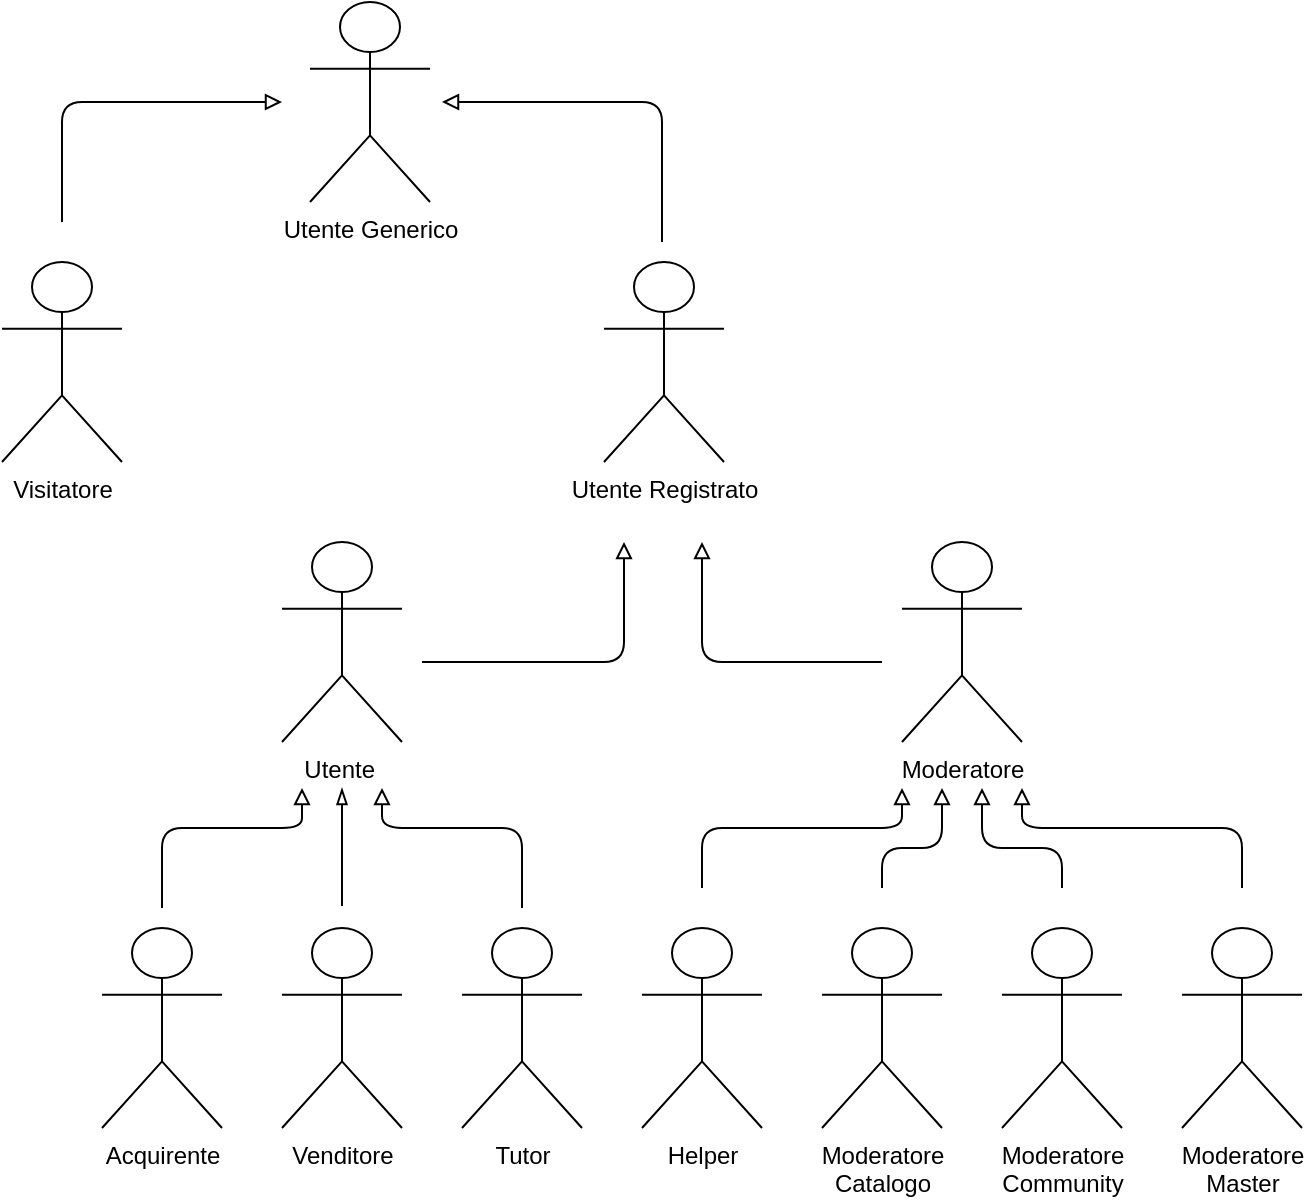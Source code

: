 <mxfile version="14.3.1" type="device" pages="12"><diagram id="6_0JyCAoFzig5zoQxNie" name="Actors"><mxGraphModel dx="1422" dy="794" grid="1" gridSize="10" guides="1" tooltips="1" connect="1" arrows="1" fold="1" page="1" pageScale="1" pageWidth="827" pageHeight="1169" math="0" shadow="0"><root><mxCell id="0"/><mxCell id="1" parent="0"/><mxCell id="kUZj6HoooZs2MFyyyk_J-1" value="Utente&amp;nbsp;" style="shape=umlActor;verticalLabelPosition=bottom;verticalAlign=top;html=1;outlineConnect=0;" parent="1" vertex="1"><mxGeometry x="229" y="360" width="60" height="100" as="geometry"/></mxCell><mxCell id="kUZj6HoooZs2MFyyyk_J-20" value="" style="endArrow=block;html=1;endFill=0;" parent="1" edge="1"><mxGeometry width="50" height="50" relative="1" as="geometry"><mxPoint x="169" y="543" as="sourcePoint"/><mxPoint x="239" y="483" as="targetPoint"/><Array as="points"><mxPoint x="169" y="503"/><mxPoint x="239" y="503"/><mxPoint x="239" y="493"/></Array></mxGeometry></mxCell><mxCell id="kUZj6HoooZs2MFyyyk_J-22" value="" style="endArrow=blockThin;html=1;endFill=0;" parent="1" edge="1"><mxGeometry width="50" height="50" relative="1" as="geometry"><mxPoint x="259" y="542" as="sourcePoint"/><mxPoint x="259" y="483" as="targetPoint"/><Array as="points"><mxPoint x="259" y="523"/><mxPoint x="259" y="503"/></Array></mxGeometry></mxCell><mxCell id="kUZj6HoooZs2MFyyyk_J-23" value="Venditore" style="shape=umlActor;verticalLabelPosition=bottom;verticalAlign=top;html=1;outlineConnect=0;" parent="1" vertex="1"><mxGeometry x="229" y="553" width="60" height="100" as="geometry"/></mxCell><mxCell id="kUZj6HoooZs2MFyyyk_J-27" value="Acquirente" style="shape=umlActor;verticalLabelPosition=bottom;verticalAlign=top;html=1;outlineConnect=0;" parent="1" vertex="1"><mxGeometry x="139" y="553" width="60" height="100" as="geometry"/></mxCell><mxCell id="kUZj6HoooZs2MFyyyk_J-28" value="Moderatore" style="shape=umlActor;verticalLabelPosition=bottom;verticalAlign=top;html=1;outlineConnect=0;" parent="1" vertex="1"><mxGeometry x="539" y="360" width="60" height="100" as="geometry"/></mxCell><mxCell id="kUZj6HoooZs2MFyyyk_J-31" value="Utente Generico" style="shape=umlActor;verticalLabelPosition=bottom;verticalAlign=top;html=1;outlineConnect=0;" parent="1" vertex="1"><mxGeometry x="243" y="90" width="60" height="100" as="geometry"/></mxCell><mxCell id="kUZj6HoooZs2MFyyyk_J-35" value="Moderatore&lt;br&gt;Community" style="shape=umlActor;verticalLabelPosition=bottom;verticalAlign=top;html=1;outlineConnect=0;" parent="1" vertex="1"><mxGeometry x="589" y="553" width="60" height="100" as="geometry"/></mxCell><mxCell id="kUZj6HoooZs2MFyyyk_J-36" value="" style="endArrow=block;html=1;endFill=0;" parent="1" edge="1"><mxGeometry width="50" height="50" relative="1" as="geometry"><mxPoint x="709" y="533" as="sourcePoint"/><mxPoint x="599" y="483" as="targetPoint"/><Array as="points"><mxPoint x="709" y="503"/><mxPoint x="599" y="503"/></Array></mxGeometry></mxCell><mxCell id="kUZj6HoooZs2MFyyyk_J-37" value="Moderatore&lt;br&gt;Master" style="shape=umlActor;verticalLabelPosition=bottom;verticalAlign=top;html=1;outlineConnect=0;" parent="1" vertex="1"><mxGeometry x="679" y="553" width="60" height="100" as="geometry"/></mxCell><mxCell id="kUZj6HoooZs2MFyyyk_J-38" value="" style="endArrow=block;html=1;endFill=0;" parent="1" edge="1"><mxGeometry width="50" height="50" relative="1" as="geometry"><mxPoint x="619" y="533" as="sourcePoint"/><mxPoint x="579.0" y="483.0" as="targetPoint"/><Array as="points"><mxPoint x="619" y="513"/><mxPoint x="579" y="513"/></Array></mxGeometry></mxCell><mxCell id="kUZj6HoooZs2MFyyyk_J-39" value="Moderatore&lt;br&gt;Catalogo" style="shape=umlActor;verticalLabelPosition=bottom;verticalAlign=top;html=1;outlineConnect=0;" parent="1" vertex="1"><mxGeometry x="499" y="553" width="60" height="100" as="geometry"/></mxCell><mxCell id="kUZj6HoooZs2MFyyyk_J-40" value="" style="endArrow=block;html=1;endFill=0;" parent="1" edge="1"><mxGeometry width="50" height="50" relative="1" as="geometry"><mxPoint x="529" y="533" as="sourcePoint"/><mxPoint x="559" y="483" as="targetPoint"/><Array as="points"><mxPoint x="529" y="513"/><mxPoint x="559" y="513"/></Array></mxGeometry></mxCell><mxCell id="kUZj6HoooZs2MFyyyk_J-41" value="" style="endArrow=block;html=1;endFill=0;" parent="1" edge="1"><mxGeometry width="50" height="50" relative="1" as="geometry"><mxPoint x="439" y="533" as="sourcePoint"/><mxPoint x="539" y="483" as="targetPoint"/><Array as="points"><mxPoint x="439" y="503"/><mxPoint x="539" y="503"/></Array></mxGeometry></mxCell><mxCell id="kUZj6HoooZs2MFyyyk_J-42" value="Helper" style="shape=umlActor;verticalLabelPosition=bottom;verticalAlign=top;html=1;outlineConnect=0;" parent="1" vertex="1"><mxGeometry x="409" y="553" width="60" height="100" as="geometry"/></mxCell><mxCell id="xBi6VgZUwEq0QrA50IBi-1" value="Tutor" style="shape=umlActor;verticalLabelPosition=bottom;verticalAlign=top;html=1;outlineConnect=0;" parent="1" vertex="1"><mxGeometry x="319" y="553" width="60" height="100" as="geometry"/></mxCell><mxCell id="xBi6VgZUwEq0QrA50IBi-2" value="" style="endArrow=block;html=1;endFill=0;" parent="1" edge="1"><mxGeometry width="50" height="50" relative="1" as="geometry"><mxPoint x="349" y="543" as="sourcePoint"/><mxPoint x="279" y="483" as="targetPoint"/><Array as="points"><mxPoint x="349" y="503"/><mxPoint x="279" y="503"/></Array></mxGeometry></mxCell><mxCell id="xBi6VgZUwEq0QrA50IBi-3" value="Visitatore" style="shape=umlActor;verticalLabelPosition=bottom;verticalAlign=top;html=1;outlineConnect=0;" parent="1" vertex="1"><mxGeometry x="89" y="220" width="60" height="100" as="geometry"/></mxCell><mxCell id="xBi6VgZUwEq0QrA50IBi-4" value="" style="endArrow=block;html=1;endFill=0;" parent="1" edge="1"><mxGeometry width="50" height="50" relative="1" as="geometry"><mxPoint x="119" y="200" as="sourcePoint"/><mxPoint x="229" y="140" as="targetPoint"/><Array as="points"><mxPoint x="119" y="140"/></Array></mxGeometry></mxCell><mxCell id="xBi6VgZUwEq0QrA50IBi-5" value="" style="endArrow=block;html=1;endFill=0;" parent="1" edge="1"><mxGeometry width="50" height="50" relative="1" as="geometry"><mxPoint x="299" y="420" as="sourcePoint"/><mxPoint x="400" y="360" as="targetPoint"/><Array as="points"><mxPoint x="400" y="420"/></Array></mxGeometry></mxCell><mxCell id="xBi6VgZUwEq0QrA50IBi-6" value="" style="endArrow=block;html=1;endFill=0;" parent="1" edge="1"><mxGeometry width="50" height="50" relative="1" as="geometry"><mxPoint x="529" y="420" as="sourcePoint"/><mxPoint x="439" y="360" as="targetPoint"/><Array as="points"><mxPoint x="439" y="420"/></Array></mxGeometry></mxCell><mxCell id="xBi6VgZUwEq0QrA50IBi-7" value="Utente Registrato" style="shape=umlActor;verticalLabelPosition=bottom;verticalAlign=top;html=1;outlineConnect=0;" parent="1" vertex="1"><mxGeometry x="390" y="220" width="60" height="100" as="geometry"/></mxCell><mxCell id="xBi6VgZUwEq0QrA50IBi-8" value="" style="endArrow=block;html=1;endFill=0;" parent="1" edge="1"><mxGeometry width="50" height="50" relative="1" as="geometry"><mxPoint x="419" y="210" as="sourcePoint"/><mxPoint x="309" y="140" as="targetPoint"/><Array as="points"><mxPoint x="419" y="140"/></Array></mxGeometry></mxCell></root></mxGraphModel></diagram><diagram id="27PrEcMhkw4iJiYwqSGN" name="Utente Generico"><mxGraphModel dx="1422" dy="1963" grid="1" gridSize="10" guides="1" tooltips="1" connect="1" arrows="1" fold="1" page="1" pageScale="1" pageWidth="827" pageHeight="1169" math="0" shadow="0"><root><mxCell id="596J2UivPH7LKV5LDgCi-0"/><mxCell id="596J2UivPH7LKV5LDgCi-1" parent="596J2UivPH7LKV5LDgCi-0"/><mxCell id="596J2UivPH7LKV5LDgCi-2" value="Utente Generico" style="shape=umlActor;verticalLabelPosition=bottom;verticalAlign=top;html=1;outlineConnect=0;" parent="596J2UivPH7LKV5LDgCi-1" vertex="1"><mxGeometry x="60" y="-998" width="60" height="100" as="geometry"/></mxCell><mxCell id="596J2UivPH7LKV5LDgCi-3" value="RicercaPerMateria&lt;br&gt;[UC-UG02]" style="ellipse;whiteSpace=wrap;html=1;" parent="596J2UivPH7LKV5LDgCi-1" vertex="1"><mxGeometry x="280" y="-1140" width="200" height="60" as="geometry"/></mxCell><mxCell id="596J2UivPH7LKV5LDgCi-4" value="RicercaPerTitolo&lt;br&gt;[UC-UG03]" style="ellipse;whiteSpace=wrap;html=1;" parent="596J2UivPH7LKV5LDgCi-1" vertex="1"><mxGeometry x="280" y="-1070" width="200" height="60" as="geometry"/></mxCell><mxCell id="596J2UivPH7LKV5LDgCi-5" value="RicercaPerFile&lt;br&gt;[UC-UG04]" style="ellipse;whiteSpace=wrap;html=1;" parent="596J2UivPH7LKV5LDgCi-1" vertex="1"><mxGeometry x="280" y="-990" width="200" height="60" as="geometry"/></mxCell><mxCell id="596J2UivPH7LKV5LDgCi-6" value="RicercaPerDurata&lt;br&gt;[UC-UG05]" style="ellipse;whiteSpace=wrap;html=1;" parent="596J2UivPH7LKV5LDgCi-1" vertex="1"><mxGeometry x="280" y="-910" width="200" height="60" as="geometry"/></mxCell><mxCell id="596J2UivPH7LKV5LDgCi-8" value="ProdottoNonTrovato&lt;br&gt;[UC-UG06]" style="ellipse;whiteSpace=wrap;html=1;" parent="596J2UivPH7LKV5LDgCi-1" vertex="1"><mxGeometry x="650" y="-1140" width="200" height="60" as="geometry"/></mxCell><mxCell id="596J2UivPH7LKV5LDgCi-19" value="" style="endArrow=none;html=1;exitX=0;exitY=0.5;exitDx=0;exitDy=0;entryX=0.5;entryY=0;entryDx=0;entryDy=0;entryPerimeter=0;" parent="596J2UivPH7LKV5LDgCi-1" source="596J2UivPH7LKV5LDgCi-3" target="596J2UivPH7LKV5LDgCi-2" edge="1"><mxGeometry width="50" height="50" relative="1" as="geometry"><mxPoint x="420" y="-830" as="sourcePoint"/><mxPoint x="90" y="-1010" as="targetPoint"/><Array as="points"><mxPoint x="90" y="-1110"/></Array></mxGeometry></mxCell><mxCell id="596J2UivPH7LKV5LDgCi-20" value="" style="endArrow=none;html=1;exitX=0;exitY=0.5;exitDx=0;exitDy=0;" parent="596J2UivPH7LKV5LDgCi-1" source="596J2UivPH7LKV5LDgCi-4" target="596J2UivPH7LKV5LDgCi-2" edge="1"><mxGeometry width="50" height="50" relative="1" as="geometry"><mxPoint x="290" y="-1100" as="sourcePoint"/><mxPoint x="120" y="-1000" as="targetPoint"/></mxGeometry></mxCell><mxCell id="596J2UivPH7LKV5LDgCi-21" value="" style="endArrow=none;html=1;" parent="596J2UivPH7LKV5LDgCi-1" source="596J2UivPH7LKV5LDgCi-5" target="596J2UivPH7LKV5LDgCi-2" edge="1"><mxGeometry width="50" height="50" relative="1" as="geometry"><mxPoint x="290" y="-1030" as="sourcePoint"/><mxPoint x="140" y="-960" as="targetPoint"/></mxGeometry></mxCell><mxCell id="596J2UivPH7LKV5LDgCi-22" value="" style="endArrow=none;html=1;exitX=0.01;exitY=0.453;exitDx=0;exitDy=0;exitPerimeter=0;" parent="596J2UivPH7LKV5LDgCi-1" source="596J2UivPH7LKV5LDgCi-6" target="596J2UivPH7LKV5LDgCi-2" edge="1"><mxGeometry width="50" height="50" relative="1" as="geometry"><mxPoint x="290.598" y="-946.723" as="sourcePoint"/><mxPoint x="130" y="-920" as="targetPoint"/></mxGeometry></mxCell><mxCell id="Ris5Eb3Y7cfyNvYon1qF-0" value="RicercaPerCognome&lt;br&gt;[UC-UG08]" style="ellipse;whiteSpace=wrap;html=1;" parent="596J2UivPH7LKV5LDgCi-1" vertex="1"><mxGeometry x="280" y="-800" width="200" height="60" as="geometry"/></mxCell><mxCell id="Ris5Eb3Y7cfyNvYon1qF-1" value="RicercaPerSpecializzazione&lt;br&gt;[UC-UG09]" style="ellipse;whiteSpace=wrap;html=1;" parent="596J2UivPH7LKV5LDgCi-1" vertex="1"><mxGeometry x="280" y="-720" width="200" height="60" as="geometry"/></mxCell><mxCell id="Ris5Eb3Y7cfyNvYon1qF-2" value="TutorNonTrovato&lt;br&gt;[UC-UG10]" style="ellipse;whiteSpace=wrap;html=1;" parent="596J2UivPH7LKV5LDgCi-1" vertex="1"><mxGeometry x="650" y="-800" width="200" height="60" as="geometry"/></mxCell><mxCell id="Ris5Eb3Y7cfyNvYon1qF-7" value="" style="endArrow=none;html=1;exitX=0;exitY=0.5;exitDx=0;exitDy=0;" parent="596J2UivPH7LKV5LDgCi-1" source="Ris5Eb3Y7cfyNvYon1qF-0" edge="1"><mxGeometry width="50" height="50" relative="1" as="geometry"><mxPoint x="292.0" y="-872.82" as="sourcePoint"/><mxPoint x="110" y="-870" as="targetPoint"/><Array as="points"><mxPoint x="110" y="-770"/></Array></mxGeometry></mxCell><mxCell id="Ris5Eb3Y7cfyNvYon1qF-8" value="" style="endArrow=none;html=1;exitX=0;exitY=0.5;exitDx=0;exitDy=0;" parent="596J2UivPH7LKV5LDgCi-1" source="Ris5Eb3Y7cfyNvYon1qF-1" edge="1"><mxGeometry width="50" height="50" relative="1" as="geometry"><mxPoint x="302.0" y="-862.82" as="sourcePoint"/><mxPoint x="70" y="-870" as="targetPoint"/><Array as="points"><mxPoint x="70" y="-690"/></Array></mxGeometry></mxCell><mxCell id="1_6V-ysDhvpfTphQUfuF-0" value="" style="html=1;labelBackgroundColor=#ffffff;startArrow=none;startFill=0;startSize=6;endArrow=openThin;endFill=0;endSize=6;jettySize=auto;orthogonalLoop=1;strokeWidth=1;dashed=1;fontSize=14;entryX=1;entryY=0.5;entryDx=0;entryDy=0;" parent="596J2UivPH7LKV5LDgCi-1" target="596J2UivPH7LKV5LDgCi-4" edge="1"><mxGeometry width="60" height="60" relative="1" as="geometry"><mxPoint x="530" y="-1110" as="sourcePoint"/><mxPoint x="182.667" y="-994.498" as="targetPoint"/><Array as="points"><mxPoint x="530" y="-1040"/></Array></mxGeometry></mxCell><mxCell id="1_6V-ysDhvpfTphQUfuF-2" value="" style="html=1;labelBackgroundColor=#ffffff;startArrow=none;startFill=0;startSize=6;endArrow=openThin;endFill=0;endSize=6;jettySize=auto;orthogonalLoop=1;strokeWidth=1;dashed=1;fontSize=14;entryX=1;entryY=0.5;entryDx=0;entryDy=0;" parent="596J2UivPH7LKV5LDgCi-1" target="596J2UivPH7LKV5LDgCi-5" edge="1"><mxGeometry width="60" height="60" relative="1" as="geometry"><mxPoint x="530" y="-1040" as="sourcePoint"/><mxPoint x="192.667" y="-984.498" as="targetPoint"/><Array as="points"><mxPoint x="530" y="-960"/></Array></mxGeometry></mxCell><mxCell id="1_6V-ysDhvpfTphQUfuF-4" value="" style="html=1;labelBackgroundColor=#ffffff;startArrow=none;startFill=0;startSize=6;endArrow=openThin;endFill=0;endSize=6;jettySize=auto;orthogonalLoop=1;strokeWidth=1;dashed=1;fontSize=14;entryX=1;entryY=0.5;entryDx=0;entryDy=0;" parent="596J2UivPH7LKV5LDgCi-1" target="596J2UivPH7LKV5LDgCi-6" edge="1"><mxGeometry width="60" height="60" relative="1" as="geometry"><mxPoint x="530" y="-1030" as="sourcePoint"/><mxPoint x="202.667" y="-974.498" as="targetPoint"/><Array as="points"><mxPoint x="530" y="-880"/></Array></mxGeometry></mxCell><mxCell id="1_6V-ysDhvpfTphQUfuF-6" value="" style="html=1;labelBackgroundColor=#ffffff;startArrow=none;startFill=0;startSize=6;endArrow=openThin;endFill=0;endSize=6;jettySize=auto;orthogonalLoop=1;strokeWidth=1;dashed=1;fontSize=14;" parent="596J2UivPH7LKV5LDgCi-1" source="596J2UivPH7LKV5LDgCi-8" target="596J2UivPH7LKV5LDgCi-3" edge="1"><mxGeometry width="60" height="60" relative="1" as="geometry"><mxPoint x="350.4" y="-897.02" as="sourcePoint"/><mxPoint x="212.667" y="-964.498" as="targetPoint"/></mxGeometry></mxCell><mxCell id="1_6V-ysDhvpfTphQUfuF-7" value="&lt;span style=&quot;font-size: 12px;&quot;&gt;&amp;lt;&amp;lt; extend &amp;gt;&amp;gt;&lt;/span&gt;" style="edgeLabel;html=1;align=center;verticalAlign=middle;resizable=0;points=[];fontSize=10;labelBackgroundColor=#FFFFFF;" parent="1_6V-ysDhvpfTphQUfuF-6" vertex="1" connectable="0"><mxGeometry x="-0.061" y="-1" relative="1" as="geometry"><mxPoint x="20" y="1" as="offset"/></mxGeometry></mxCell><mxCell id="Jn9e7Id8eW0FUQ60mFlH-0" value="VisualizzaProdotti&lt;br&gt;[UC-UG01]" style="ellipse;whiteSpace=wrap;html=1;" parent="596J2UivPH7LKV5LDgCi-1" vertex="1"><mxGeometry x="460" y="-860" width="200" height="60" as="geometry"/></mxCell><mxCell id="Jn9e7Id8eW0FUQ60mFlH-12" value="VisualizzaTutors&lt;br&gt;[UC-UG07]" style="ellipse;whiteSpace=wrap;html=1;" parent="596J2UivPH7LKV5LDgCi-1" vertex="1"><mxGeometry x="450" y="-650" width="200" height="60" as="geometry"/></mxCell><mxCell id="Jn9e7Id8eW0FUQ60mFlH-16" value="" style="html=1;labelBackgroundColor=#ffffff;startArrow=none;startFill=0;startSize=6;endArrow=openThin;endFill=0;endSize=6;jettySize=auto;orthogonalLoop=1;strokeWidth=1;dashed=1;fontSize=14;" parent="596J2UivPH7LKV5LDgCi-1" edge="1"><mxGeometry width="60" height="60" relative="1" as="geometry"><mxPoint x="650.0" y="-770.42" as="sourcePoint"/><mxPoint x="480" y="-770.42" as="targetPoint"/></mxGeometry></mxCell><mxCell id="Jn9e7Id8eW0FUQ60mFlH-17" value="&lt;span style=&quot;font-size: 12px&quot;&gt;&amp;lt;&amp;lt; extend &amp;gt;&amp;gt;&lt;/span&gt;" style="edgeLabel;html=1;align=center;verticalAlign=middle;resizable=0;points=[];fontSize=10;labelBackgroundColor=#FFFFFF;" parent="Jn9e7Id8eW0FUQ60mFlH-16" vertex="1" connectable="0"><mxGeometry x="-0.061" y="-1" relative="1" as="geometry"><mxPoint x="20" y="1" as="offset"/></mxGeometry></mxCell><mxCell id="bRd0CQNrMu5hkUlBeydd-0" value="" style="endArrow=none;html=1;" parent="596J2UivPH7LKV5LDgCi-1" source="Jn9e7Id8eW0FUQ60mFlH-0" target="596J2UivPH7LKV5LDgCi-2" edge="1"><mxGeometry width="50" height="50" relative="1" as="geometry"><mxPoint x="292" y="-872.82" as="sourcePoint"/><mxPoint x="130" y="-927.816" as="targetPoint"/><Array as="points"><mxPoint x="190" y="-835"/></Array></mxGeometry></mxCell><mxCell id="bRd0CQNrMu5hkUlBeydd-1" value="" style="html=1;labelBackgroundColor=#ffffff;startArrow=none;startFill=0;startSize=6;endArrow=openThin;endFill=0;endSize=6;jettySize=auto;orthogonalLoop=1;strokeWidth=1;dashed=1;fontSize=14;entryX=1;entryY=0.5;entryDx=0;entryDy=0;exitX=0.095;exitY=0.85;exitDx=0;exitDy=0;exitPerimeter=0;" parent="596J2UivPH7LKV5LDgCi-1" source="Ris5Eb3Y7cfyNvYon1qF-2" target="Ris5Eb3Y7cfyNvYon1qF-1" edge="1"><mxGeometry width="60" height="60" relative="1" as="geometry"><mxPoint x="660.0" y="-760.42" as="sourcePoint"/><mxPoint x="490" y="-760.42" as="targetPoint"/></mxGeometry></mxCell><mxCell id="bRd0CQNrMu5hkUlBeydd-2" value="&lt;span style=&quot;font-size: 12px&quot;&gt;&amp;lt;&amp;lt; extend &amp;gt;&amp;gt;&lt;/span&gt;" style="edgeLabel;html=1;align=center;verticalAlign=middle;resizable=0;points=[];fontSize=10;labelBackgroundColor=#FFFFFF;" parent="bRd0CQNrMu5hkUlBeydd-1" vertex="1" connectable="0"><mxGeometry x="-0.061" y="-1" relative="1" as="geometry"><mxPoint x="20" y="1" as="offset"/></mxGeometry></mxCell><mxCell id="bRd0CQNrMu5hkUlBeydd-3" value="" style="endArrow=none;html=1;exitX=0;exitY=0.5;exitDx=0;exitDy=0;" parent="596J2UivPH7LKV5LDgCi-1" source="Jn9e7Id8eW0FUQ60mFlH-12" edge="1"><mxGeometry width="50" height="50" relative="1" as="geometry"><mxPoint x="470.101" y="-821.35" as="sourcePoint"/><mxPoint x="90" y="-870" as="targetPoint"/><Array as="points"><mxPoint x="90" y="-620"/></Array></mxGeometry></mxCell></root></mxGraphModel></diagram><diagram id="YNrqdRsVDKGRbAkJclzR" name="Visitatore"><mxGraphModel dx="1422" dy="1963" grid="1" gridSize="10" guides="1" tooltips="1" connect="1" arrows="1" fold="1" page="1" pageScale="1" pageWidth="827" pageHeight="1169" background="none" math="0" shadow="0"><root><mxCell id="6lOpLM44t2EyGpXhRbP6-0"/><mxCell id="6lOpLM44t2EyGpXhRbP6-1" parent="6lOpLM44t2EyGpXhRbP6-0"/><mxCell id="6lOpLM44t2EyGpXhRbP6-5" value="Registrazione&lt;br&gt;[UC-VI01]" style="ellipse;whiteSpace=wrap;html=1;" parent="6lOpLM44t2EyGpXhRbP6-1" vertex="1"><mxGeometry x="30" y="-1050" width="200" height="60" as="geometry"/></mxCell><mxCell id="6lOpLM44t2EyGpXhRbP6-43" value="CampoRegistrazioneNonValido&lt;br&gt;[UC-VI02]" style="ellipse;whiteSpace=wrap;html=1;" parent="6lOpLM44t2EyGpXhRbP6-1" vertex="1"><mxGeometry x="220" y="-1150" width="200" height="60" as="geometry"/></mxCell><mxCell id="6lOpLM44t2EyGpXhRbP6-46" value="" style="html=1;labelBackgroundColor=#ffffff;startArrow=none;startFill=0;startSize=6;endArrow=openThin;endFill=0;endSize=6;jettySize=auto;orthogonalLoop=1;strokeWidth=1;dashed=1;fontSize=14;exitX=0;exitY=1;exitDx=0;exitDy=0;" parent="6lOpLM44t2EyGpXhRbP6-1" source="6lOpLM44t2EyGpXhRbP6-43" target="6lOpLM44t2EyGpXhRbP6-5" edge="1"><mxGeometry width="60" height="60" relative="1" as="geometry"><mxPoint x="324" y="-1100" as="sourcePoint"/><mxPoint x="188" y="-970" as="targetPoint"/></mxGeometry></mxCell><mxCell id="6lOpLM44t2EyGpXhRbP6-53" value="&lt;span style=&quot;font-size: 12px;&quot;&gt;&amp;lt;&amp;lt; extend &amp;gt;&amp;gt;&lt;/span&gt;" style="edgeLabel;html=1;align=center;verticalAlign=middle;resizable=0;points=[];fontSize=10;labelBackgroundColor=#FFFFFF;" parent="6lOpLM44t2EyGpXhRbP6-46" vertex="1" connectable="0"><mxGeometry x="-0.061" y="-1" relative="1" as="geometry"><mxPoint as="offset"/></mxGeometry></mxCell><mxCell id="0D8w0--VdjrDfjwdTi8y-0" value="Visitatore" style="shape=umlActor;verticalLabelPosition=bottom;verticalAlign=top;html=1;outlineConnect=0;" parent="6lOpLM44t2EyGpXhRbP6-1" vertex="1"><mxGeometry x="220" y="-880" width="60" height="100" as="geometry"/></mxCell><mxCell id="0D8w0--VdjrDfjwdTi8y-1" value="" style="endArrow=none;html=1;labelBackgroundColor=#FFFFFF;fontSize=10;exitX=0.461;exitY=1.004;exitDx=0;exitDy=0;exitPerimeter=0;" parent="6lOpLM44t2EyGpXhRbP6-1" source="6lOpLM44t2EyGpXhRbP6-5" target="0D8w0--VdjrDfjwdTi8y-0" edge="1"><mxGeometry width="50" height="50" relative="1" as="geometry"><mxPoint x="340" y="-670" as="sourcePoint"/><mxPoint x="390" y="-720" as="targetPoint"/><Array as="points"><mxPoint x="122" y="-830"/></Array></mxGeometry></mxCell><mxCell id="0D8w0--VdjrDfjwdTi8y-11" value="RichiediAssistenza&lt;br&gt;[UC-VI05]" style="ellipse;whiteSpace=wrap;html=1;" parent="6lOpLM44t2EyGpXhRbP6-1" vertex="1"><mxGeometry x="480" y="-860" width="200" height="60" as="geometry"/></mxCell><mxCell id="0D8w0--VdjrDfjwdTi8y-12" value="" style="endArrow=none;html=1;labelBackgroundColor=#FFFFFF;fontSize=10;entryX=0;entryY=0.5;entryDx=0;entryDy=0;" parent="6lOpLM44t2EyGpXhRbP6-1" source="0D8w0--VdjrDfjwdTi8y-0" target="0D8w0--VdjrDfjwdTi8y-11" edge="1"><mxGeometry width="50" height="50" relative="1" as="geometry"><mxPoint x="270" y="-720" as="sourcePoint"/><mxPoint x="320" y="-770" as="targetPoint"/></mxGeometry></mxCell><mxCell id="0D8w0--VdjrDfjwdTi8y-13" value="CampoAssistenzaNonValido&lt;br&gt;[UC-VI06]" style="ellipse;whiteSpace=wrap;html=1;" parent="6lOpLM44t2EyGpXhRbP6-1" vertex="1"><mxGeometry x="570" y="-990" width="200" height="60" as="geometry"/></mxCell><mxCell id="0D8w0--VdjrDfjwdTi8y-14" value="" style="html=1;labelBackgroundColor=#ffffff;startArrow=none;startFill=0;startSize=6;endArrow=openThin;endFill=0;endSize=6;jettySize=auto;orthogonalLoop=1;strokeWidth=1;dashed=1;fontSize=14;" parent="6lOpLM44t2EyGpXhRbP6-1" source="0D8w0--VdjrDfjwdTi8y-13" target="0D8w0--VdjrDfjwdTi8y-11" edge="1"><mxGeometry width="60" height="60" relative="1" as="geometry"><mxPoint x="330.4" y="-917.02" as="sourcePoint"/><mxPoint x="192.805" y="-984.524" as="targetPoint"/></mxGeometry></mxCell><mxCell id="0D8w0--VdjrDfjwdTi8y-15" value="&lt;span style=&quot;font-size: 12px;&quot;&gt;&amp;lt;&amp;lt; extend &amp;gt;&amp;gt;&lt;/span&gt;" style="edgeLabel;html=1;align=center;verticalAlign=middle;resizable=0;points=[];fontSize=10;labelBackgroundColor=#FFFFFF;" parent="0D8w0--VdjrDfjwdTi8y-14" vertex="1" connectable="0"><mxGeometry x="-0.061" y="-1" relative="1" as="geometry"><mxPoint as="offset"/></mxGeometry></mxCell><mxCell id="jFNOezmTqR3if1oFcg1v-0" value="AttivaAccount&lt;br&gt;[UC-VI03]" style="ellipse;whiteSpace=wrap;html=1;" parent="6lOpLM44t2EyGpXhRbP6-1" vertex="1"><mxGeometry x="280" y="-990" width="200" height="60" as="geometry"/></mxCell><mxCell id="jFNOezmTqR3if1oFcg1v-1" value="LinkScaduto&lt;br&gt;[UC-VI04]" style="ellipse;whiteSpace=wrap;html=1;" parent="6lOpLM44t2EyGpXhRbP6-1" vertex="1"><mxGeometry x="470" y="-1090" width="200" height="60" as="geometry"/></mxCell><mxCell id="jFNOezmTqR3if1oFcg1v-2" value="" style="html=1;labelBackgroundColor=#ffffff;startArrow=none;startFill=0;startSize=6;endArrow=openThin;endFill=0;endSize=6;jettySize=auto;orthogonalLoop=1;strokeWidth=1;dashed=1;fontSize=14;exitX=0;exitY=1;exitDx=0;exitDy=0;" parent="6lOpLM44t2EyGpXhRbP6-1" source="jFNOezmTqR3if1oFcg1v-1" target="jFNOezmTqR3if1oFcg1v-0" edge="1"><mxGeometry width="60" height="60" relative="1" as="geometry"><mxPoint x="574" y="-1040" as="sourcePoint"/><mxPoint x="438" y="-910" as="targetPoint"/></mxGeometry></mxCell><mxCell id="jFNOezmTqR3if1oFcg1v-3" value="&lt;span style=&quot;font-size: 12px;&quot;&gt;&amp;lt;&amp;lt; extend &amp;gt;&amp;gt;&lt;/span&gt;" style="edgeLabel;html=1;align=center;verticalAlign=middle;resizable=0;points=[];fontSize=10;labelBackgroundColor=#FFFFFF;" parent="jFNOezmTqR3if1oFcg1v-2" vertex="1" connectable="0"><mxGeometry x="-0.061" y="-1" relative="1" as="geometry"><mxPoint as="offset"/></mxGeometry></mxCell><mxCell id="jFNOezmTqR3if1oFcg1v-4" value="" style="endArrow=none;html=1;labelBackgroundColor=#FFFFFF;fontSize=10;exitX=0.245;exitY=0.933;exitDx=0;exitDy=0;exitPerimeter=0;entryX=0.75;entryY=0.1;entryDx=0;entryDy=0;entryPerimeter=0;" parent="6lOpLM44t2EyGpXhRbP6-1" source="jFNOezmTqR3if1oFcg1v-0" target="0D8w0--VdjrDfjwdTi8y-0" edge="1"><mxGeometry width="50" height="50" relative="1" as="geometry"><mxPoint x="132.2" y="-979.76" as="sourcePoint"/><mxPoint x="230" y="-820" as="targetPoint"/><Array as="points"/></mxGeometry></mxCell></root></mxGraphModel></diagram><diagram id="i4_dSEn1lV0Wsriz6hgK" name="Utente Registrato"><mxGraphModel dx="1422" dy="1963" grid="1" gridSize="10" guides="1" tooltips="1" connect="1" arrows="1" fold="1" page="1" pageScale="1" pageWidth="827" pageHeight="1169" math="0" shadow="0"><root><mxCell id="-N2wYLzEkZJYYoLt-ntg-0"/><mxCell id="-N2wYLzEkZJYYoLt-ntg-1" parent="-N2wYLzEkZJYYoLt-ntg-0"/><mxCell id="xFgck0E4BUUm8eHZjN9O-0" value="Log-in&lt;br&gt;[UC-UR01]" style="ellipse;whiteSpace=wrap;html=1;" parent="-N2wYLzEkZJYYoLt-ntg-1" vertex="1"><mxGeometry x="550" y="-1010" width="200" height="60" as="geometry"/></mxCell><mxCell id="xFgck0E4BUUm8eHZjN9O-1" value="CredenzialiErrate&lt;br&gt;[UC-UR02]" style="ellipse;whiteSpace=wrap;html=1;" parent="-N2wYLzEkZJYYoLt-ntg-1" vertex="1"><mxGeometry x="460" y="-1130" width="200" height="60" as="geometry"/></mxCell><mxCell id="xFgck0E4BUUm8eHZjN9O-2" value="" style="html=1;labelBackgroundColor=#ffffff;startArrow=none;startFill=0;startSize=6;endArrow=openThin;endFill=0;endSize=6;jettySize=auto;orthogonalLoop=1;strokeWidth=1;dashed=1;fontSize=14;" parent="-N2wYLzEkZJYYoLt-ntg-1" source="xFgck0E4BUUm8eHZjN9O-1" target="xFgck0E4BUUm8eHZjN9O-0" edge="1"><mxGeometry width="60" height="60" relative="1" as="geometry"><mxPoint x="310.4" y="-1077.02" as="sourcePoint"/><mxPoint x="172.805" y="-1144.524" as="targetPoint"/></mxGeometry></mxCell><mxCell id="xFgck0E4BUUm8eHZjN9O-3" value="&lt;span style=&quot;font-size: 12px;&quot;&gt;&amp;lt;&amp;lt; extend &amp;gt;&amp;gt;&lt;/span&gt;" style="edgeLabel;html=1;align=center;verticalAlign=middle;resizable=0;points=[];fontSize=10;labelBackgroundColor=#FFFFFF;" parent="xFgck0E4BUUm8eHZjN9O-2" vertex="1" connectable="0"><mxGeometry x="-0.061" y="-1" relative="1" as="geometry"><mxPoint as="offset"/></mxGeometry></mxCell><mxCell id="xFgck0E4BUUm8eHZjN9O-4" value="ModificaEmail&lt;br&gt;[UC-UR05]" style="ellipse;whiteSpace=wrap;html=1;" parent="-N2wYLzEkZJYYoLt-ntg-1" vertex="1"><mxGeometry x="250" y="-1000" width="200" height="60" as="geometry"/></mxCell><mxCell id="xFgck0E4BUUm8eHZjN9O-5" value="ModificaPassword&lt;br&gt;[UC-UR07]" style="ellipse;whiteSpace=wrap;html=1;" parent="-N2wYLzEkZJYYoLt-ntg-1" vertex="1"><mxGeometry x="60" y="-920" width="200" height="60" as="geometry"/></mxCell><mxCell id="iAvCJvo4ryBzYqLAQO5e-0" value="CampoEmailNonValido&lt;br&gt;[UC-UR06]" style="ellipse;whiteSpace=wrap;html=1;" parent="-N2wYLzEkZJYYoLt-ntg-1" vertex="1"><mxGeometry x="110" y="-1100" width="200" height="60" as="geometry"/></mxCell><mxCell id="iAvCJvo4ryBzYqLAQO5e-1" value="" style="html=1;labelBackgroundColor=#ffffff;startArrow=none;startFill=0;startSize=6;endArrow=openThin;endFill=0;endSize=6;jettySize=auto;orthogonalLoop=1;strokeWidth=1;dashed=1;fontSize=14;entryX=0.23;entryY=0;entryDx=0;entryDy=0;entryPerimeter=0;" parent="-N2wYLzEkZJYYoLt-ntg-1" source="iAvCJvo4ryBzYqLAQO5e-0" target="xFgck0E4BUUm8eHZjN9O-4" edge="1"><mxGeometry width="60" height="60" relative="1" as="geometry"><mxPoint x="-129.6" y="-1067.02" as="sourcePoint"/><mxPoint x="140.335" y="-1009.373" as="targetPoint"/></mxGeometry></mxCell><mxCell id="iAvCJvo4ryBzYqLAQO5e-2" value="&lt;span style=&quot;font-size: 12px;&quot;&gt;&amp;lt;&amp;lt; extend &amp;gt;&amp;gt;&lt;/span&gt;" style="edgeLabel;html=1;align=center;verticalAlign=middle;resizable=0;points=[];fontSize=10;labelBackgroundColor=#FFFFFF;" parent="iAvCJvo4ryBzYqLAQO5e-1" vertex="1" connectable="0"><mxGeometry x="-0.061" y="-1" relative="1" as="geometry"><mxPoint as="offset"/></mxGeometry></mxCell><mxCell id="zP6AVh_5jlzbajz4_Z2s-0" value="CampoPasswordNonValido&lt;br&gt;[UC-UR08]" style="ellipse;whiteSpace=wrap;html=1;" parent="-N2wYLzEkZJYYoLt-ntg-1" vertex="1"><mxGeometry x="120" y="-800" width="200" height="60" as="geometry"/></mxCell><mxCell id="zP6AVh_5jlzbajz4_Z2s-1" value="" style="html=1;labelBackgroundColor=#ffffff;startArrow=none;startFill=0;startSize=6;endArrow=openThin;endFill=0;endSize=6;jettySize=auto;orthogonalLoop=1;strokeWidth=1;dashed=1;fontSize=14;entryX=0.575;entryY=1.033;entryDx=0;entryDy=0;entryPerimeter=0;" parent="-N2wYLzEkZJYYoLt-ntg-1" source="zP6AVh_5jlzbajz4_Z2s-0" target="xFgck0E4BUUm8eHZjN9O-5" edge="1"><mxGeometry width="60" height="60" relative="1" as="geometry"><mxPoint x="-49.6" y="-747.02" as="sourcePoint"/><mxPoint x="326" y="-710" as="targetPoint"/></mxGeometry></mxCell><mxCell id="zP6AVh_5jlzbajz4_Z2s-2" value="&lt;span style=&quot;font-size: 12px;&quot;&gt;&amp;lt;&amp;lt; extend &amp;gt;&amp;gt;&lt;/span&gt;" style="edgeLabel;html=1;align=center;verticalAlign=middle;resizable=0;points=[];fontSize=10;labelBackgroundColor=#FFFFFF;" parent="zP6AVh_5jlzbajz4_Z2s-1" vertex="1" connectable="0"><mxGeometry x="-0.061" y="-1" relative="1" as="geometry"><mxPoint as="offset"/></mxGeometry></mxCell><mxCell id="UVa-OtAWuqfCYlWBblak-0" value="Utente Registrato" style="shape=umlActor;verticalLabelPosition=bottom;verticalAlign=top;html=1;outlineConnect=0;" parent="-N2wYLzEkZJYYoLt-ntg-1" vertex="1"><mxGeometry x="540" y="-900" width="60" height="100" as="geometry"/></mxCell><mxCell id="UVa-OtAWuqfCYlWBblak-1" value="" style="endArrow=none;html=1;labelBackgroundColor=#FFFFFF;fontSize=10;exitX=1;exitY=0.5;exitDx=0;exitDy=0;" parent="-N2wYLzEkZJYYoLt-ntg-1" source="xFgck0E4BUUm8eHZjN9O-5" target="UVa-OtAWuqfCYlWBblak-0" edge="1"><mxGeometry width="50" height="50" relative="1" as="geometry"><mxPoint x="290" y="-840" as="sourcePoint"/><mxPoint x="340" y="-890" as="targetPoint"/></mxGeometry></mxCell><mxCell id="UVa-OtAWuqfCYlWBblak-2" value="" style="endArrow=none;html=1;labelBackgroundColor=#FFFFFF;fontSize=10;exitX=0.76;exitY=0.95;exitDx=0;exitDy=0;exitPerimeter=0;entryX=0.25;entryY=0.1;entryDx=0;entryDy=0;entryPerimeter=0;" parent="-N2wYLzEkZJYYoLt-ntg-1" source="xFgck0E4BUUm8eHZjN9O-4" target="UVa-OtAWuqfCYlWBblak-0" edge="1"><mxGeometry width="50" height="50" relative="1" as="geometry"><mxPoint x="320" y="-880" as="sourcePoint"/><mxPoint x="550" y="-844.615" as="targetPoint"/></mxGeometry></mxCell><mxCell id="UVa-OtAWuqfCYlWBblak-3" value="" style="endArrow=none;html=1;labelBackgroundColor=#FFFFFF;fontSize=10;exitX=0.5;exitY=1;exitDx=0;exitDy=0;" parent="-N2wYLzEkZJYYoLt-ntg-1" source="xFgck0E4BUUm8eHZjN9O-0" target="UVa-OtAWuqfCYlWBblak-0" edge="1"><mxGeometry width="50" height="50" relative="1" as="geometry"><mxPoint x="640" y="-940" as="sourcePoint"/><mxPoint x="565" y="-880" as="targetPoint"/><Array as="points"><mxPoint x="650" y="-850"/></Array></mxGeometry></mxCell><mxCell id="Q-48EQ7i8koOu7skd0E9-0" value="AccountNonVerificato&lt;br&gt;[UC-UR03]" style="ellipse;whiteSpace=wrap;html=1;" parent="-N2wYLzEkZJYYoLt-ntg-1" vertex="1"><mxGeometry x="740" y="-1120" width="200" height="60" as="geometry"/></mxCell><mxCell id="Q-48EQ7i8koOu7skd0E9-1" value="AccountBannato&lt;br&gt;[UC-UR04]" style="ellipse;whiteSpace=wrap;html=1;" parent="-N2wYLzEkZJYYoLt-ntg-1" vertex="1"><mxGeometry x="720" y="-920" width="200" height="60" as="geometry"/></mxCell><mxCell id="Q-48EQ7i8koOu7skd0E9-2" value="" style="html=1;labelBackgroundColor=#ffffff;startArrow=none;startFill=0;startSize=6;endArrow=openThin;endFill=0;endSize=6;jettySize=auto;orthogonalLoop=1;strokeWidth=1;dashed=1;fontSize=14;entryX=1;entryY=0;entryDx=0;entryDy=0;" parent="-N2wYLzEkZJYYoLt-ntg-1" source="Q-48EQ7i8koOu7skd0E9-0" target="xFgck0E4BUUm8eHZjN9O-0" edge="1"><mxGeometry width="60" height="60" relative="1" as="geometry"><mxPoint x="828.975" y="-989.472" as="sourcePoint"/><mxPoint x="770" y="-1030" as="targetPoint"/></mxGeometry></mxCell><mxCell id="Q-48EQ7i8koOu7skd0E9-3" value="&lt;span style=&quot;font-size: 12px;&quot;&gt;&amp;lt;&amp;lt; extend &amp;gt;&amp;gt;&lt;/span&gt;" style="edgeLabel;html=1;align=center;verticalAlign=middle;resizable=0;points=[];fontSize=10;labelBackgroundColor=#FFFFFF;" parent="Q-48EQ7i8koOu7skd0E9-2" vertex="1" connectable="0"><mxGeometry x="-0.061" y="-1" relative="1" as="geometry"><mxPoint as="offset"/></mxGeometry></mxCell><mxCell id="Q-48EQ7i8koOu7skd0E9-4" value="" style="html=1;labelBackgroundColor=#ffffff;startArrow=none;startFill=0;startSize=6;endArrow=openThin;endFill=0;endSize=6;jettySize=auto;orthogonalLoop=1;strokeWidth=1;dashed=1;fontSize=14;entryX=0.925;entryY=0.8;entryDx=0;entryDy=0;entryPerimeter=0;exitX=0.385;exitY=-0.017;exitDx=0;exitDy=0;exitPerimeter=0;" parent="-N2wYLzEkZJYYoLt-ntg-1" source="Q-48EQ7i8koOu7skd0E9-1" target="xFgck0E4BUUm8eHZjN9O-0" edge="1"><mxGeometry width="60" height="60" relative="1" as="geometry"><mxPoint x="778.975" y="-919.732" as="sourcePoint"/><mxPoint x="720" y="-960.26" as="targetPoint"/></mxGeometry></mxCell><mxCell id="Q-48EQ7i8koOu7skd0E9-5" value="&lt;span style=&quot;font-size: 12px;&quot;&gt;&amp;lt;&amp;lt; extend &amp;gt;&amp;gt;&lt;/span&gt;" style="edgeLabel;html=1;align=center;verticalAlign=middle;resizable=0;points=[];fontSize=10;labelBackgroundColor=#FFFFFF;" parent="Q-48EQ7i8koOu7skd0E9-4" vertex="1" connectable="0"><mxGeometry x="-0.061" y="-1" relative="1" as="geometry"><mxPoint as="offset"/></mxGeometry></mxCell><mxCell id="lKgb6MgtUtH28Vh06avD-0" value="RichiediRipristinoPassword&lt;br&gt;[UC-UR09]" style="ellipse;whiteSpace=wrap;html=1;" parent="-N2wYLzEkZJYYoLt-ntg-1" vertex="1"><mxGeometry x="700" y="-840" width="200" height="60" as="geometry"/></mxCell><mxCell id="lKgb6MgtUtH28Vh06avD-1" value="" style="endArrow=none;html=1;labelBackgroundColor=#FFFFFF;fontSize=10;" parent="-N2wYLzEkZJYYoLt-ntg-1" source="lKgb6MgtUtH28Vh06avD-0" target="UVa-OtAWuqfCYlWBblak-0" edge="1"><mxGeometry width="50" height="50" relative="1" as="geometry"><mxPoint x="412" y="-933" as="sourcePoint"/><mxPoint x="565" y="-880" as="targetPoint"/></mxGeometry></mxCell><mxCell id="lKgb6MgtUtH28Vh06avD-2" value="" style="html=1;labelBackgroundColor=#ffffff;startArrow=none;startFill=0;startSize=6;endArrow=openThin;endFill=0;endSize=6;jettySize=auto;orthogonalLoop=1;strokeWidth=1;dashed=1;fontSize=14;entryX=0.295;entryY=1.017;entryDx=0;entryDy=0;entryPerimeter=0;" parent="-N2wYLzEkZJYYoLt-ntg-1" target="lKgb6MgtUtH28Vh06avD-0" edge="1"><mxGeometry width="60" height="60" relative="1" as="geometry"><mxPoint x="710" y="-740" as="sourcePoint"/><mxPoint x="745" y="-952" as="targetPoint"/></mxGeometry></mxCell><mxCell id="lKgb6MgtUtH28Vh06avD-3" value="&lt;span style=&quot;font-size: 12px;&quot;&gt;&amp;lt;&amp;lt; extend &amp;gt;&amp;gt;&lt;/span&gt;" style="edgeLabel;html=1;align=center;verticalAlign=middle;resizable=0;points=[];fontSize=10;labelBackgroundColor=#FFFFFF;" parent="lKgb6MgtUtH28Vh06avD-2" vertex="1" connectable="0"><mxGeometry x="-0.061" y="-1" relative="1" as="geometry"><mxPoint as="offset"/></mxGeometry></mxCell><mxCell id="lKgb6MgtUtH28Vh06avD-4" value="EmailInseritaErrata&lt;br&gt;[UC-UR10]" style="ellipse;whiteSpace=wrap;html=1;" parent="-N2wYLzEkZJYYoLt-ntg-1" vertex="1"><mxGeometry x="610" y="-740" width="200" height="60" as="geometry"/></mxCell><mxCell id="mo43b_nicYkJM3po1uiB-0" value="RipristinaPassword&lt;br&gt;[UC-UR11]" style="ellipse;whiteSpace=wrap;html=1;" vertex="1" parent="-N2wYLzEkZJYYoLt-ntg-1"><mxGeometry x="340" y="-730" width="200" height="60" as="geometry"/></mxCell><mxCell id="mo43b_nicYkJM3po1uiB-1" value="PasswordNonValida&lt;br&gt;[UC-UR12]" style="ellipse;whiteSpace=wrap;html=1;" vertex="1" parent="-N2wYLzEkZJYYoLt-ntg-1"><mxGeometry x="320" y="-840" width="200" height="60" as="geometry"/></mxCell><mxCell id="mo43b_nicYkJM3po1uiB-2" value="" style="html=1;labelBackgroundColor=#ffffff;startArrow=none;startFill=0;startSize=6;endArrow=openThin;endFill=0;endSize=6;jettySize=auto;orthogonalLoop=1;strokeWidth=1;dashed=1;fontSize=14;entryX=0.56;entryY=-0.017;entryDx=0;entryDy=0;entryPerimeter=0;exitX=0.54;exitY=1;exitDx=0;exitDy=0;exitPerimeter=0;" edge="1" parent="-N2wYLzEkZJYYoLt-ntg-1" source="mo43b_nicYkJM3po1uiB-1" target="mo43b_nicYkJM3po1uiB-0"><mxGeometry width="60" height="60" relative="1" as="geometry"><mxPoint x="720" y="-730" as="sourcePoint"/><mxPoint x="769" y="-768.98" as="targetPoint"/></mxGeometry></mxCell><mxCell id="mo43b_nicYkJM3po1uiB-3" value="&lt;span style=&quot;font-size: 12px;&quot;&gt;&amp;lt;&amp;lt; extend &amp;gt;&amp;gt;&lt;/span&gt;" style="edgeLabel;html=1;align=center;verticalAlign=middle;resizable=0;points=[];fontSize=10;labelBackgroundColor=#FFFFFF;" vertex="1" connectable="0" parent="mo43b_nicYkJM3po1uiB-2"><mxGeometry x="-0.061" y="-1" relative="1" as="geometry"><mxPoint as="offset"/></mxGeometry></mxCell><mxCell id="mo43b_nicYkJM3po1uiB-4" value="" style="endArrow=none;html=1;labelBackgroundColor=#FFFFFF;fontSize=10;exitX=0.905;exitY=0.183;exitDx=0;exitDy=0;exitPerimeter=0;" edge="1" parent="-N2wYLzEkZJYYoLt-ntg-1" source="mo43b_nicYkJM3po1uiB-0" target="UVa-OtAWuqfCYlWBblak-0"><mxGeometry width="50" height="50" relative="1" as="geometry"><mxPoint x="722.998" y="-814.79" as="sourcePoint"/><mxPoint x="610" y="-834.783" as="targetPoint"/></mxGeometry></mxCell></root></mxGraphModel></diagram><diagram id="SPN24OLhlTS_g8dr-dMl" name="Utente"><mxGraphModel dx="868" dy="1594" grid="1" gridSize="10" guides="1" tooltips="1" connect="1" arrows="1" fold="1" page="1" pageScale="1" pageWidth="827" pageHeight="1169" math="0" shadow="0"><root><mxCell id="SCyc09eO5JPNY9mQMzFV-0"/><mxCell id="SCyc09eO5JPNY9mQMzFV-1" parent="SCyc09eO5JPNY9mQMzFV-0"/><mxCell id="SCyc09eO5JPNY9mQMzFV-2" value="InviaTicket&lt;br&gt;[UC-UT01]" style="ellipse;whiteSpace=wrap;html=1;" parent="SCyc09eO5JPNY9mQMzFV-1" vertex="1"><mxGeometry x="551" y="-1010" width="200" height="60" as="geometry"/></mxCell><mxCell id="SCyc09eO5JPNY9mQMzFV-3" value="CampoTicketNonValido&lt;br&gt;[UC-UT02]" style="ellipse;whiteSpace=wrap;html=1;" parent="SCyc09eO5JPNY9mQMzFV-1" vertex="1"><mxGeometry x="460" y="-1130" width="200" height="60" as="geometry"/></mxCell><mxCell id="SCyc09eO5JPNY9mQMzFV-4" value="" style="html=1;labelBackgroundColor=#ffffff;startArrow=none;startFill=0;startSize=6;endArrow=openThin;endFill=0;endSize=6;jettySize=auto;orthogonalLoop=1;strokeWidth=1;dashed=1;fontSize=14;" parent="SCyc09eO5JPNY9mQMzFV-1" source="SCyc09eO5JPNY9mQMzFV-3" target="SCyc09eO5JPNY9mQMzFV-2" edge="1"><mxGeometry width="60" height="60" relative="1" as="geometry"><mxPoint x="310.4" y="-1077.02" as="sourcePoint"/><mxPoint x="172.805" y="-1144.524" as="targetPoint"/></mxGeometry></mxCell><mxCell id="SCyc09eO5JPNY9mQMzFV-5" value="&lt;span style=&quot;font-size: 12px;&quot;&gt;&amp;lt;&amp;lt; extend &amp;gt;&amp;gt;&lt;/span&gt;" style="edgeLabel;html=1;align=center;verticalAlign=middle;resizable=0;points=[];fontSize=10;labelBackgroundColor=#FFFFFF;" parent="SCyc09eO5JPNY9mQMzFV-4" vertex="1" connectable="0"><mxGeometry x="-0.061" y="-1" relative="1" as="geometry"><mxPoint as="offset"/></mxGeometry></mxCell><mxCell id="SCyc09eO5JPNY9mQMzFV-6" value="SegnalaCommento&lt;br&gt;[UC-UT03]" style="ellipse;whiteSpace=wrap;html=1;" parent="SCyc09eO5JPNY9mQMzFV-1" vertex="1"><mxGeometry x="230" y="-1120" width="200" height="60" as="geometry"/></mxCell><mxCell id="SCyc09eO5JPNY9mQMzFV-7" value="CaricaImmagineProfilo&lt;br&gt;[UC-UT04]" style="ellipse;whiteSpace=wrap;html=1;" parent="SCyc09eO5JPNY9mQMzFV-1" vertex="1"><mxGeometry x="130" y="-940" width="200" height="60" as="geometry"/></mxCell><mxCell id="SCyc09eO5JPNY9mQMzFV-14" value="Utente&lt;br&gt;" style="shape=umlActor;verticalLabelPosition=bottom;verticalAlign=top;html=1;outlineConnect=0;" parent="SCyc09eO5JPNY9mQMzFV-1" vertex="1"><mxGeometry x="430" y="-960" width="60" height="100" as="geometry"/></mxCell><mxCell id="SCyc09eO5JPNY9mQMzFV-15" value="" style="endArrow=none;html=1;labelBackgroundColor=#FFFFFF;fontSize=10;exitX=1;exitY=0.5;exitDx=0;exitDy=0;" parent="SCyc09eO5JPNY9mQMzFV-1" source="SCyc09eO5JPNY9mQMzFV-7" target="SCyc09eO5JPNY9mQMzFV-14" edge="1"><mxGeometry width="50" height="50" relative="1" as="geometry"><mxPoint x="290" y="-840" as="sourcePoint"/><mxPoint x="340" y="-890" as="targetPoint"/></mxGeometry></mxCell><mxCell id="SCyc09eO5JPNY9mQMzFV-16" value="" style="endArrow=none;html=1;labelBackgroundColor=#FFFFFF;fontSize=10;exitX=0.76;exitY=0.95;exitDx=0;exitDy=0;exitPerimeter=0;entryX=0.25;entryY=0.1;entryDx=0;entryDy=0;entryPerimeter=0;" parent="SCyc09eO5JPNY9mQMzFV-1" source="SCyc09eO5JPNY9mQMzFV-6" target="SCyc09eO5JPNY9mQMzFV-14" edge="1"><mxGeometry width="50" height="50" relative="1" as="geometry"><mxPoint x="320" y="-880" as="sourcePoint"/><mxPoint x="550" y="-844.615" as="targetPoint"/></mxGeometry></mxCell><mxCell id="SCyc09eO5JPNY9mQMzFV-17" value="" style="endArrow=none;html=1;labelBackgroundColor=#FFFFFF;fontSize=10;exitX=0.5;exitY=1;exitDx=0;exitDy=0;" parent="SCyc09eO5JPNY9mQMzFV-1" source="SCyc09eO5JPNY9mQMzFV-2" target="SCyc09eO5JPNY9mQMzFV-14" edge="1"><mxGeometry width="50" height="50" relative="1" as="geometry"><mxPoint x="640" y="-940" as="sourcePoint"/><mxPoint x="565" y="-880" as="targetPoint"/><Array as="points"><mxPoint x="650" y="-909"/></Array></mxGeometry></mxCell><mxCell id="Ikaehm5zXpkRXXBQfd1C-0" value="RimuoviImmagineProfilo&lt;br&gt;[UC-UT07]" style="ellipse;whiteSpace=wrap;html=1;" parent="SCyc09eO5JPNY9mQMzFV-1" vertex="1"><mxGeometry x="530" y="-840" width="200" height="60" as="geometry"/></mxCell><mxCell id="Ikaehm5zXpkRXXBQfd1C-4" value="" style="endArrow=none;html=1;labelBackgroundColor=#FFFFFF;fontSize=10;exitX=0.25;exitY=0;exitDx=0;exitDy=0;exitPerimeter=0;" parent="SCyc09eO5JPNY9mQMzFV-1" source="Ikaehm5zXpkRXXBQfd1C-0" target="SCyc09eO5JPNY9mQMzFV-14" edge="1"><mxGeometry width="50" height="50" relative="1" as="geometry"><mxPoint x="352" y="-1013" as="sourcePoint"/><mxPoint x="455" y="-940" as="targetPoint"/></mxGeometry></mxCell><mxCell id="lCKjNlY7jtmkGCbsmgJs-0" value="FileNonValido&lt;br&gt;[UC-UT05]" style="ellipse;whiteSpace=wrap;html=1;" parent="SCyc09eO5JPNY9mQMzFV-1" vertex="1"><mxGeometry x="60" y="-840" width="200" height="60" as="geometry"/></mxCell><mxCell id="lCKjNlY7jtmkGCbsmgJs-1" value="" style="html=1;labelBackgroundColor=#ffffff;startArrow=none;startFill=0;startSize=6;endArrow=openThin;endFill=0;endSize=6;jettySize=auto;orthogonalLoop=1;strokeWidth=1;dashed=1;fontSize=14;" parent="SCyc09eO5JPNY9mQMzFV-1" source="lCKjNlY7jtmkGCbsmgJs-0" target="SCyc09eO5JPNY9mQMzFV-7" edge="1"><mxGeometry width="60" height="60" relative="1" as="geometry"><mxPoint x="-129.6" y="-787.02" as="sourcePoint"/><mxPoint x="188.817" y="-719.253" as="targetPoint"/></mxGeometry></mxCell><mxCell id="lCKjNlY7jtmkGCbsmgJs-2" value="&lt;span style=&quot;font-size: 12px;&quot;&gt;&amp;lt;&amp;lt; extend &amp;gt;&amp;gt;&lt;/span&gt;" style="edgeLabel;html=1;align=center;verticalAlign=middle;resizable=0;points=[];fontSize=10;labelBackgroundColor=#FFFFFF;" parent="lCKjNlY7jtmkGCbsmgJs-1" vertex="1" connectable="0"><mxGeometry x="-0.061" y="-1" relative="1" as="geometry"><mxPoint as="offset"/></mxGeometry></mxCell><mxCell id="lCKjNlY7jtmkGCbsmgJs-3" value="FormatoNonValido&lt;br&gt;[UC-UT06]" style="ellipse;whiteSpace=wrap;html=1;" parent="SCyc09eO5JPNY9mQMzFV-1" vertex="1"><mxGeometry x="70" y="-1050" width="200" height="60" as="geometry"/></mxCell><mxCell id="lCKjNlY7jtmkGCbsmgJs-4" value="" style="html=1;labelBackgroundColor=#ffffff;startArrow=none;startFill=0;startSize=6;endArrow=openThin;endFill=0;endSize=6;jettySize=auto;orthogonalLoop=1;strokeWidth=1;dashed=1;fontSize=14;" parent="SCyc09eO5JPNY9mQMzFV-1" source="lCKjNlY7jtmkGCbsmgJs-3" target="SCyc09eO5JPNY9mQMzFV-7" edge="1"><mxGeometry width="60" height="60" relative="1" as="geometry"><mxPoint x="-129.6" y="-976.6" as="sourcePoint"/><mxPoint x="62" y="-1090" as="targetPoint"/></mxGeometry></mxCell><mxCell id="lCKjNlY7jtmkGCbsmgJs-5" value="&lt;span style=&quot;font-size: 12px;&quot;&gt;&amp;lt;&amp;lt; extend &amp;gt;&amp;gt;&lt;/span&gt;" style="edgeLabel;html=1;align=center;verticalAlign=middle;resizable=0;points=[];fontSize=10;labelBackgroundColor=#FFFFFF;" parent="lCKjNlY7jtmkGCbsmgJs-4" vertex="1" connectable="0"><mxGeometry x="-0.061" y="-1" relative="1" as="geometry"><mxPoint as="offset"/></mxGeometry></mxCell></root></mxGraphModel></diagram><diagram id="Mt5DJMzGOcDhCZKo8W00" name="Acquirente"><mxGraphModel dx="1848" dy="1669" grid="1" gridSize="10" guides="1" tooltips="1" connect="1" arrows="1" fold="1" page="1" pageScale="1" pageWidth="827" pageHeight="1169" math="0" shadow="0"><root><mxCell id="cFkMsOkUp9Yvu3_4yQI_-0"/><mxCell id="cFkMsOkUp9Yvu3_4yQI_-1" parent="cFkMsOkUp9Yvu3_4yQI_-0"/><mxCell id="aoHGWU1tryDjQx1f8IUL-0" value="AggiungiCartaDiCredito&lt;br&gt;[UC-ACQ01]" style="ellipse;whiteSpace=wrap;html=1;" parent="cFkMsOkUp9Yvu3_4yQI_-1" vertex="1"><mxGeometry x="40" y="-800" width="200" height="60" as="geometry"/></mxCell><mxCell id="aoHGWU1tryDjQx1f8IUL-1" value="Acquirente" style="shape=umlActor;verticalLabelPosition=bottom;verticalAlign=top;html=1;outlineConnect=0;" parent="cFkMsOkUp9Yvu3_4yQI_-1" vertex="1"><mxGeometry x="330" y="-880" width="60" height="100" as="geometry"/></mxCell><mxCell id="aoHGWU1tryDjQx1f8IUL-2" value="" style="endArrow=none;html=1;labelBackgroundColor=#FFFFFF;fontSize=10;exitX=1;exitY=0.5;exitDx=0;exitDy=0;" parent="cFkMsOkUp9Yvu3_4yQI_-1" source="aoHGWU1tryDjQx1f8IUL-0" target="aoHGWU1tryDjQx1f8IUL-1" edge="1"><mxGeometry width="50" height="50" relative="1" as="geometry"><mxPoint x="190" y="-760" as="sourcePoint"/><mxPoint x="240" y="-810" as="targetPoint"/></mxGeometry></mxCell><mxCell id="MB6Y0qA7DRtXid2PK5xC-0" value="CampoCartaNonValido&lt;br&gt;[UC-ACQ02]" style="ellipse;whiteSpace=wrap;html=1;" parent="cFkMsOkUp9Yvu3_4yQI_-1" vertex="1"><mxGeometry x="-10" y="-890" width="200" height="60" as="geometry"/></mxCell><mxCell id="MB6Y0qA7DRtXid2PK5xC-1" value="" style="html=1;labelBackgroundColor=#ffffff;startArrow=none;startFill=0;startSize=6;endArrow=openThin;endFill=0;endSize=6;jettySize=auto;orthogonalLoop=1;strokeWidth=1;dashed=1;fontSize=14;" parent="cFkMsOkUp9Yvu3_4yQI_-1" source="MB6Y0qA7DRtXid2PK5xC-0" target="aoHGWU1tryDjQx1f8IUL-0" edge="1"><mxGeometry width="60" height="60" relative="1" as="geometry"><mxPoint x="-109.6" y="-707.02" as="sourcePoint"/><mxPoint x="165.518" y="-650.594" as="targetPoint"/></mxGeometry></mxCell><mxCell id="MB6Y0qA7DRtXid2PK5xC-2" value="&lt;span style=&quot;font-size: 12px;&quot;&gt;&amp;lt;&amp;lt; extend &amp;gt;&amp;gt;&lt;/span&gt;" style="edgeLabel;html=1;align=center;verticalAlign=middle;resizable=0;points=[];fontSize=10;labelBackgroundColor=#FFFFFF;" parent="MB6Y0qA7DRtXid2PK5xC-1" vertex="1" connectable="0"><mxGeometry x="-0.061" y="-1" relative="1" as="geometry"><mxPoint as="offset"/></mxGeometry></mxCell><mxCell id="MB6Y0qA7DRtXid2PK5xC-7" value="RimuoviCartaDiCredito&lt;br&gt;[UC-ACQ03]" style="ellipse;whiteSpace=wrap;html=1;" parent="cFkMsOkUp9Yvu3_4yQI_-1" vertex="1"><mxGeometry x="-10" y="-980" width="200" height="60" as="geometry"/></mxCell><mxCell id="MB6Y0qA7DRtXid2PK5xC-8" value="" style="endArrow=none;html=1;labelBackgroundColor=#FFFFFF;fontSize=10;" parent="cFkMsOkUp9Yvu3_4yQI_-1" source="MB6Y0qA7DRtXid2PK5xC-7" target="aoHGWU1tryDjQx1f8IUL-1" edge="1"><mxGeometry width="50" height="50" relative="1" as="geometry"><mxPoint x="440" y="-600" as="sourcePoint"/><mxPoint x="580" y="-670" as="targetPoint"/></mxGeometry></mxCell><mxCell id="MB6Y0qA7DRtXid2PK5xC-9" value="VisuallizzaCarrello&lt;br&gt;[UC-ACQ04]" style="ellipse;whiteSpace=wrap;html=1;" parent="cFkMsOkUp9Yvu3_4yQI_-1" vertex="1"><mxGeometry x="200" y="-980" width="200" height="60" as="geometry"/></mxCell><mxCell id="MB6Y0qA7DRtXid2PK5xC-10" value="" style="endArrow=none;html=1;labelBackgroundColor=#FFFFFF;fontSize=10;exitX=0.41;exitY=0.98;exitDx=0;exitDy=0;exitPerimeter=0;" parent="cFkMsOkUp9Yvu3_4yQI_-1" source="MB6Y0qA7DRtXid2PK5xC-9" target="aoHGWU1tryDjQx1f8IUL-1" edge="1"><mxGeometry width="50" height="50" relative="1" as="geometry"><mxPoint x="510" y="-870" as="sourcePoint"/><mxPoint x="650" y="-940" as="targetPoint"/></mxGeometry></mxCell><mxCell id="MB6Y0qA7DRtXid2PK5xC-11" value="EffettuaCheckout&lt;br&gt;[UC-ACQ08]" style="ellipse;whiteSpace=wrap;html=1;" parent="cFkMsOkUp9Yvu3_4yQI_-1" vertex="1"><mxGeometry x="627" y="-920" width="200" height="60" as="geometry"/></mxCell><mxCell id="MB6Y0qA7DRtXid2PK5xC-16" value="ScaricaAppunto&lt;br&gt;[UC-ACQ10]" style="ellipse;whiteSpace=wrap;html=1;" parent="cFkMsOkUp9Yvu3_4yQI_-1" vertex="1"><mxGeometry x="550" y="-840" width="200" height="60" as="geometry"/></mxCell><mxCell id="MB6Y0qA7DRtXid2PK5xC-17" value="" style="endArrow=none;html=1;labelBackgroundColor=#FFFFFF;fontSize=10;entryX=1;entryY=0.333;entryDx=0;entryDy=0;entryPerimeter=0;exitX=0.38;exitY=1;exitDx=0;exitDy=0;exitPerimeter=0;" parent="cFkMsOkUp9Yvu3_4yQI_-1" source="vvMWxjDt4Hezv4suFOQl-0" target="aoHGWU1tryDjQx1f8IUL-1" edge="1"><mxGeometry width="50" height="50" relative="1" as="geometry"><mxPoint x="398.579" y="-870" as="sourcePoint"/><mxPoint x="456.4" y="-971.16" as="targetPoint"/><Array as="points"><mxPoint x="470" y="-870"/></Array></mxGeometry></mxCell><mxCell id="MB6Y0qA7DRtXid2PK5xC-21" value="GuardaVideolezione&lt;br&gt;[UC-ACQ11]" style="ellipse;whiteSpace=wrap;html=1;" parent="cFkMsOkUp9Yvu3_4yQI_-1" vertex="1"><mxGeometry x="560" y="-670" width="200" height="60" as="geometry"/></mxCell><mxCell id="MB6Y0qA7DRtXid2PK5xC-22" value="" style="endArrow=none;html=1;labelBackgroundColor=#FFFFFF;fontSize=10;exitX=0;exitY=0.5;exitDx=0;exitDy=0;" parent="cFkMsOkUp9Yvu3_4yQI_-1" source="MB6Y0qA7DRtXid2PK5xC-18" target="aoHGWU1tryDjQx1f8IUL-1" edge="1"><mxGeometry width="50" height="50" relative="1" as="geometry"><mxPoint x="498.579" y="-783.33" as="sourcePoint"/><mxPoint x="490" y="-759.997" as="targetPoint"/></mxGeometry></mxCell><mxCell id="x7wpMXg_0pcM1Dx7alHk-0" value="" style="endArrow=none;html=1;labelBackgroundColor=#FFFFFF;fontSize=10;exitX=0;exitY=0.5;exitDx=0;exitDy=0;" parent="cFkMsOkUp9Yvu3_4yQI_-1" source="MB6Y0qA7DRtXid2PK5xC-18" target="aoHGWU1tryDjQx1f8IUL-1" edge="1"><mxGeometry width="50" height="50" relative="1" as="geometry"><mxPoint x="710" y="-810" as="sourcePoint"/><mxPoint x="400" y="-819.118" as="targetPoint"/><Array as="points"/></mxGeometry></mxCell><mxCell id="TtSTXbuyJ4A8Jnp8QoFA-0" value="CarrelloVuoto&lt;br&gt;[UC-ACQ05]" style="ellipse;whiteSpace=wrap;html=1;" parent="cFkMsOkUp9Yvu3_4yQI_-1" vertex="1"><mxGeometry x="20" y="-1080.0" width="200" height="60" as="geometry"/></mxCell><mxCell id="TtSTXbuyJ4A8Jnp8QoFA-1" value="" style="html=1;labelBackgroundColor=#ffffff;startArrow=none;startFill=0;startSize=6;endArrow=openThin;endFill=0;endSize=6;jettySize=auto;orthogonalLoop=1;strokeWidth=1;dashed=1;fontSize=14;" parent="cFkMsOkUp9Yvu3_4yQI_-1" source="TtSTXbuyJ4A8Jnp8QoFA-0" target="MB6Y0qA7DRtXid2PK5xC-9" edge="1"><mxGeometry width="60" height="60" relative="1" as="geometry"><mxPoint x="170.4" y="-1077.33" as="sourcePoint"/><mxPoint x="390.486" y="-1000.004" as="targetPoint"/></mxGeometry></mxCell><mxCell id="TtSTXbuyJ4A8Jnp8QoFA-2" value="&lt;span style=&quot;font-size: 12px;&quot;&gt;&amp;lt;&amp;lt; extend &amp;gt;&amp;gt;&lt;/span&gt;" style="edgeLabel;html=1;align=center;verticalAlign=middle;resizable=0;points=[];fontSize=10;labelBackgroundColor=#FFFFFF;" parent="TtSTXbuyJ4A8Jnp8QoFA-1" vertex="1" connectable="0"><mxGeometry x="-0.061" y="-1" relative="1" as="geometry"><mxPoint as="offset"/></mxGeometry></mxCell><mxCell id="TtSTXbuyJ4A8Jnp8QoFA-3" value="RimuoviDalCarrello&lt;br&gt;[UC-ACQ07]" style="ellipse;whiteSpace=wrap;html=1;" parent="cFkMsOkUp9Yvu3_4yQI_-1" vertex="1"><mxGeometry x="340" y="-1070" width="200" height="60" as="geometry"/></mxCell><mxCell id="TtSTXbuyJ4A8Jnp8QoFA-4" value="" style="endArrow=none;html=1;labelBackgroundColor=#FFFFFF;fontSize=10;exitX=0.41;exitY=0.98;exitDx=0;exitDy=0;exitPerimeter=0;entryX=0.75;entryY=0.1;entryDx=0;entryDy=0;entryPerimeter=0;" parent="cFkMsOkUp9Yvu3_4yQI_-1" source="TtSTXbuyJ4A8Jnp8QoFA-3" target="aoHGWU1tryDjQx1f8IUL-1" edge="1"><mxGeometry width="50" height="50" relative="1" as="geometry"><mxPoint x="624" y="-970" as="sourcePoint"/><mxPoint x="419" y="-855.08" as="targetPoint"/><Array as="points"><mxPoint x="414" y="-880"/></Array></mxGeometry></mxCell><mxCell id="vvMWxjDt4Hezv4suFOQl-0" value="AggiungiAlCarrello&lt;br&gt;[UC-ACQ06]" style="ellipse;whiteSpace=wrap;html=1;" parent="cFkMsOkUp9Yvu3_4yQI_-1" vertex="1"><mxGeometry x="430" y="-990" width="200" height="60" as="geometry"/></mxCell><mxCell id="dBPtRXEMcktlP3AdfJUX-2" value="" style="endArrow=none;html=1;labelBackgroundColor=#FFFFFF;fontSize=10;exitX=0;exitY=0.5;exitDx=0;exitDy=0;" parent="cFkMsOkUp9Yvu3_4yQI_-1" source="MB6Y0qA7DRtXid2PK5xC-11" target="aoHGWU1tryDjQx1f8IUL-1" edge="1"><mxGeometry width="50" height="50" relative="1" as="geometry"><mxPoint x="850.4" y="-838.16" as="sourcePoint"/><mxPoint x="400" y="-821.134" as="targetPoint"/><Array as="points"/></mxGeometry></mxCell><mxCell id="MB6Y0qA7DRtXid2PK5xC-18" value="VisualizzaProdottiAcquistati&lt;br&gt;[UC-ACQ09]" style="ellipse;whiteSpace=wrap;html=1;" parent="cFkMsOkUp9Yvu3_4yQI_-1" vertex="1"><mxGeometry x="720" y="-760" width="200" height="60" as="geometry"/></mxCell><mxCell id="dBPtRXEMcktlP3AdfJUX-3" value="" style="endArrow=none;html=1;labelBackgroundColor=#FFFFFF;fontSize=10;exitX=0.27;exitY=-0.017;exitDx=0;exitDy=0;exitPerimeter=0;" parent="cFkMsOkUp9Yvu3_4yQI_-1" source="MB6Y0qA7DRtXid2PK5xC-21" target="aoHGWU1tryDjQx1f8IUL-1" edge="1"><mxGeometry width="50" height="50" relative="1" as="geometry"><mxPoint x="900" y="-750" as="sourcePoint"/><mxPoint x="390" y="-825.556" as="targetPoint"/></mxGeometry></mxCell><mxCell id="dBPtRXEMcktlP3AdfJUX-5" value="" style="endArrow=none;html=1;labelBackgroundColor=#FFFFFF;fontSize=10;" parent="cFkMsOkUp9Yvu3_4yQI_-1" source="aoHGWU1tryDjQx1f8IUL-1" target="MB6Y0qA7DRtXid2PK5xC-16" edge="1"><mxGeometry width="50" height="50" relative="1" as="geometry"><mxPoint x="560" y="-640" as="sourcePoint"/><mxPoint x="400" y="-791.579" as="targetPoint"/></mxGeometry></mxCell><mxCell id="dBPtRXEMcktlP3AdfJUX-6" value="CampoCommentoNonValido&lt;br&gt;[UC-ACQ13]" style="ellipse;whiteSpace=wrap;html=1;" parent="cFkMsOkUp9Yvu3_4yQI_-1" vertex="1"><mxGeometry x="-30" y="-720" width="200" height="60" as="geometry"/></mxCell><mxCell id="dBPtRXEMcktlP3AdfJUX-7" value="InserisciCommento&lt;br&gt;[UC-ACQ12]" style="ellipse;whiteSpace=wrap;html=1;" parent="cFkMsOkUp9Yvu3_4yQI_-1" vertex="1"><mxGeometry x="180" y="-620" width="200" height="60" as="geometry"/></mxCell><mxCell id="dBPtRXEMcktlP3AdfJUX-8" value="" style="html=1;labelBackgroundColor=#ffffff;startArrow=none;startFill=0;startSize=6;endArrow=openThin;endFill=0;endSize=6;jettySize=auto;orthogonalLoop=1;strokeWidth=1;dashed=1;fontSize=14;entryX=1;entryY=1;entryDx=0;entryDy=0;" parent="cFkMsOkUp9Yvu3_4yQI_-1" source="dBPtRXEMcktlP3AdfJUX-7" target="dBPtRXEMcktlP3AdfJUX-6" edge="1"><mxGeometry width="60" height="60" relative="1" as="geometry"><mxPoint x="116.28" y="-820.4" as="sourcePoint"/><mxPoint x="133.56" y="-789.592" as="targetPoint"/></mxGeometry></mxCell><mxCell id="dBPtRXEMcktlP3AdfJUX-9" value="&lt;span style=&quot;font-size: 12px;&quot;&gt;&amp;lt;&amp;lt; extend &amp;gt;&amp;gt;&lt;/span&gt;" style="edgeLabel;html=1;align=center;verticalAlign=middle;resizable=0;points=[];fontSize=10;labelBackgroundColor=#FFFFFF;" parent="dBPtRXEMcktlP3AdfJUX-8" vertex="1" connectable="0"><mxGeometry x="-0.061" y="-1" relative="1" as="geometry"><mxPoint as="offset"/></mxGeometry></mxCell><mxCell id="dBPtRXEMcktlP3AdfJUX-10" value="" style="endArrow=none;html=1;labelBackgroundColor=#FFFFFF;fontSize=10;exitX=0.535;exitY=0.033;exitDx=0;exitDy=0;exitPerimeter=0;" parent="cFkMsOkUp9Yvu3_4yQI_-1" source="dBPtRXEMcktlP3AdfJUX-7" target="aoHGWU1tryDjQx1f8IUL-1" edge="1"><mxGeometry width="50" height="50" relative="1" as="geometry"><mxPoint x="250" y="-760" as="sourcePoint"/><mxPoint x="340" y="-770" as="targetPoint"/></mxGeometry></mxCell><mxCell id="dBPtRXEMcktlP3AdfJUX-11" value="RimuoviCommento&lt;br&gt;[UC-ACQ14]" style="ellipse;whiteSpace=wrap;html=1;" parent="cFkMsOkUp9Yvu3_4yQI_-1" vertex="1"><mxGeometry x="370" y="-710" width="200" height="60" as="geometry"/></mxCell><mxCell id="dBPtRXEMcktlP3AdfJUX-12" value="" style="endArrow=none;html=1;labelBackgroundColor=#FFFFFF;fontSize=10;" parent="cFkMsOkUp9Yvu3_4yQI_-1" source="dBPtRXEMcktlP3AdfJUX-11" target="aoHGWU1tryDjQx1f8IUL-1" edge="1"><mxGeometry width="50" height="50" relative="1" as="geometry"><mxPoint x="430" y="-720" as="sourcePoint"/><mxPoint x="370" y="-780" as="targetPoint"/></mxGeometry></mxCell></root></mxGraphModel></diagram><diagram name="Venditore" id="zZKPfW4OkXOLVYoTaBCr"><mxGraphModel dx="1695" dy="1594" grid="1" gridSize="10" guides="1" tooltips="1" connect="1" arrows="1" fold="1" page="1" pageScale="1" pageWidth="827" pageHeight="1169" math="0" shadow="0"><root><mxCell id="HxF1YfFN3W_EhuRtdcoF-0"/><mxCell id="HxF1YfFN3W_EhuRtdcoF-1" parent="HxF1YfFN3W_EhuRtdcoF-0"/><mxCell id="HxF1YfFN3W_EhuRtdcoF-2" value="CaricaAppunto&lt;br&gt;[UC-VEN01]" style="ellipse;whiteSpace=wrap;html=1;" parent="HxF1YfFN3W_EhuRtdcoF-1" vertex="1"><mxGeometry x="20" y="-860" width="200" height="60" as="geometry"/></mxCell><mxCell id="HxF1YfFN3W_EhuRtdcoF-3" value="Venditore" style="shape=umlActor;verticalLabelPosition=bottom;verticalAlign=top;html=1;outlineConnect=0;" parent="HxF1YfFN3W_EhuRtdcoF-1" vertex="1"><mxGeometry x="330" y="-880" width="60" height="100" as="geometry"/></mxCell><mxCell id="HxF1YfFN3W_EhuRtdcoF-4" value="" style="endArrow=none;html=1;labelBackgroundColor=#FFFFFF;fontSize=10;exitX=1;exitY=0.5;exitDx=0;exitDy=0;" parent="HxF1YfFN3W_EhuRtdcoF-1" source="HxF1YfFN3W_EhuRtdcoF-2" target="HxF1YfFN3W_EhuRtdcoF-3" edge="1"><mxGeometry width="50" height="50" relative="1" as="geometry"><mxPoint x="190" y="-760" as="sourcePoint"/><mxPoint x="240" y="-810" as="targetPoint"/></mxGeometry></mxCell><mxCell id="HxF1YfFN3W_EhuRtdcoF-5" value="CampoAppuntoNonValido&lt;br&gt;[UC-VEN02]" style="ellipse;whiteSpace=wrap;html=1;" parent="HxF1YfFN3W_EhuRtdcoF-1" vertex="1"><mxGeometry x="80" y="-760" width="200" height="60" as="geometry"/></mxCell><mxCell id="HxF1YfFN3W_EhuRtdcoF-6" value="" style="html=1;labelBackgroundColor=#ffffff;startArrow=none;startFill=0;startSize=6;endArrow=openThin;endFill=0;endSize=6;jettySize=auto;orthogonalLoop=1;strokeWidth=1;dashed=1;fontSize=14;" parent="HxF1YfFN3W_EhuRtdcoF-1" source="HxF1YfFN3W_EhuRtdcoF-5" target="HxF1YfFN3W_EhuRtdcoF-2" edge="1"><mxGeometry width="60" height="60" relative="1" as="geometry"><mxPoint x="-109.6" y="-707.02" as="sourcePoint"/><mxPoint x="165.518" y="-650.594" as="targetPoint"/></mxGeometry></mxCell><mxCell id="HxF1YfFN3W_EhuRtdcoF-7" value="&lt;span style=&quot;font-size: 12px;&quot;&gt;&amp;lt;&amp;lt; extend &amp;gt;&amp;gt;&lt;/span&gt;" style="edgeLabel;html=1;align=center;verticalAlign=middle;resizable=0;points=[];fontSize=10;labelBackgroundColor=#FFFFFF;" parent="HxF1YfFN3W_EhuRtdcoF-6" vertex="1" connectable="0"><mxGeometry x="-0.061" y="-1" relative="1" as="geometry"><mxPoint as="offset"/></mxGeometry></mxCell><mxCell id="HxF1YfFN3W_EhuRtdcoF-13" value="VisualizzaAppuntiInVendita&lt;br&gt;[UC-VEN04]" style="ellipse;whiteSpace=wrap;html=1;" parent="HxF1YfFN3W_EhuRtdcoF-1" vertex="1"><mxGeometry x="500" y="-850" width="200" height="60" as="geometry"/></mxCell><mxCell id="HxF1YfFN3W_EhuRtdcoF-15" value="ModificaAppunto&lt;br&gt;[UC-VEN06]" style="ellipse;whiteSpace=wrap;html=1;" parent="HxF1YfFN3W_EhuRtdcoF-1" vertex="1"><mxGeometry x="360" y="-980" width="200" height="60" as="geometry"/></mxCell><mxCell id="HxF1YfFN3W_EhuRtdcoF-16" value="" style="endArrow=none;html=1;labelBackgroundColor=#FFFFFF;fontSize=10;entryX=0.322;entryY=1.022;entryDx=0;entryDy=0;entryPerimeter=0;" parent="HxF1YfFN3W_EhuRtdcoF-1" source="HxF1YfFN3W_EhuRtdcoF-3" target="HxF1YfFN3W_EhuRtdcoF-15" edge="1"><mxGeometry width="50" height="50" relative="1" as="geometry"><mxPoint x="432" y="-931.2" as="sourcePoint"/><mxPoint x="397.878" y="-870" as="targetPoint"/></mxGeometry></mxCell><mxCell id="TClGAQtZIuKAxGmc60nY-0" value="CampoModificaAppuntoNonValido&lt;br&gt;[UC-VEN07]" style="ellipse;whiteSpace=wrap;html=1;" parent="HxF1YfFN3W_EhuRtdcoF-1" vertex="1"><mxGeometry x="600" y="-920" width="200" height="60" as="geometry"/></mxCell><mxCell id="TClGAQtZIuKAxGmc60nY-1" value="" style="html=1;labelBackgroundColor=#ffffff;startArrow=none;startFill=0;startSize=6;endArrow=openThin;endFill=0;endSize=6;jettySize=auto;orthogonalLoop=1;strokeWidth=1;dashed=1;fontSize=14;entryX=1;entryY=1;entryDx=0;entryDy=0;" parent="HxF1YfFN3W_EhuRtdcoF-1" source="TClGAQtZIuKAxGmc60nY-0" target="HxF1YfFN3W_EhuRtdcoF-15" edge="1"><mxGeometry width="60" height="60" relative="1" as="geometry"><mxPoint x="175.166" y="-749.668" as="sourcePoint"/><mxPoint x="154.834" y="-790.332" as="targetPoint"/></mxGeometry></mxCell><mxCell id="TClGAQtZIuKAxGmc60nY-2" value="&lt;span style=&quot;font-size: 12px;&quot;&gt;&amp;lt;&amp;lt; extend &amp;gt;&amp;gt;&lt;/span&gt;" style="edgeLabel;html=1;align=center;verticalAlign=middle;resizable=0;points=[];fontSize=10;labelBackgroundColor=#FFFFFF;" parent="TClGAQtZIuKAxGmc60nY-1" vertex="1" connectable="0"><mxGeometry x="-0.061" y="-1" relative="1" as="geometry"><mxPoint as="offset"/></mxGeometry></mxCell><mxCell id="38Ys_rUQ2P3lz2awkNVR-3" value="" style="endArrow=none;html=1;labelBackgroundColor=#FFFFFF;fontSize=10;exitX=0;exitY=0.5;exitDx=0;exitDy=0;" parent="HxF1YfFN3W_EhuRtdcoF-1" source="HxF1YfFN3W_EhuRtdcoF-13" target="HxF1YfFN3W_EhuRtdcoF-3" edge="1"><mxGeometry width="50" height="50" relative="1" as="geometry"><mxPoint x="400" y="-861.311" as="sourcePoint"/><mxPoint x="434.4" y="-908.68" as="targetPoint"/></mxGeometry></mxCell><mxCell id="hAXiQmz9eGyi1P5VZblE-0" value="VisualizzaSaldo&lt;br&gt;[UC-VEN08]" style="ellipse;whiteSpace=wrap;html=1;" parent="HxF1YfFN3W_EhuRtdcoF-1" vertex="1"><mxGeometry x="500" y="-740" width="200" height="60" as="geometry"/></mxCell><mxCell id="hAXiQmz9eGyi1P5VZblE-1" value="" style="endArrow=none;html=1;labelBackgroundColor=#FFFFFF;fontSize=10;exitX=0;exitY=0;exitDx=0;exitDy=0;" parent="HxF1YfFN3W_EhuRtdcoF-1" source="hAXiQmz9eGyi1P5VZblE-0" target="HxF1YfFN3W_EhuRtdcoF-3" edge="1"><mxGeometry width="50" height="50" relative="1" as="geometry"><mxPoint x="510" y="-810" as="sourcePoint"/><mxPoint x="400" y="-817.857" as="targetPoint"/></mxGeometry></mxCell><mxCell id="hAXiQmz9eGyi1P5VZblE-2" value="PrelevaSaldo&lt;br&gt;[UC-VEN09]" style="ellipse;whiteSpace=wrap;html=1;" parent="HxF1YfFN3W_EhuRtdcoF-1" vertex="1"><mxGeometry x="240" y="-690" width="200" height="60" as="geometry"/></mxCell><mxCell id="hAXiQmz9eGyi1P5VZblE-3" value="" style="endArrow=none;html=1;labelBackgroundColor=#FFFFFF;fontSize=10;exitX=0.423;exitY=-0.032;exitDx=0;exitDy=0;exitPerimeter=0;" parent="HxF1YfFN3W_EhuRtdcoF-1" source="hAXiQmz9eGyi1P5VZblE-2" target="HxF1YfFN3W_EhuRtdcoF-3" edge="1"><mxGeometry width="50" height="50" relative="1" as="geometry"><mxPoint x="440" y="-714.02" as="sourcePoint"/><mxPoint x="320" y="-710.997" as="targetPoint"/></mxGeometry></mxCell><mxCell id="BnPF0NSaSG-IuZlW1EDa-0" value="CampoSaldoNonValido&lt;br&gt;[UC-VEN10]" style="ellipse;whiteSpace=wrap;html=1;" parent="HxF1YfFN3W_EhuRtdcoF-1" vertex="1"><mxGeometry x="-70" y="-690" width="200" height="60" as="geometry"/></mxCell><mxCell id="BnPF0NSaSG-IuZlW1EDa-1" value="" style="html=1;labelBackgroundColor=#ffffff;startArrow=none;startFill=0;startSize=6;endArrow=openThin;endFill=0;endSize=6;jettySize=auto;orthogonalLoop=1;strokeWidth=1;dashed=1;fontSize=14;exitX=1;exitY=0.5;exitDx=0;exitDy=0;" parent="HxF1YfFN3W_EhuRtdcoF-1" source="BnPF0NSaSG-IuZlW1EDa-0" target="hAXiQmz9eGyi1P5VZblE-2" edge="1"><mxGeometry width="60" height="60" relative="1" as="geometry"><mxPoint x="172.285" y="-749.525" as="sourcePoint"/><mxPoint x="147.715" y="-790.475" as="targetPoint"/></mxGeometry></mxCell><mxCell id="BnPF0NSaSG-IuZlW1EDa-2" value="&lt;span style=&quot;font-size: 12px;&quot;&gt;&amp;lt;&amp;lt; extend &amp;gt;&amp;gt;&lt;/span&gt;" style="edgeLabel;html=1;align=center;verticalAlign=middle;resizable=0;points=[];fontSize=10;labelBackgroundColor=#FFFFFF;" parent="BnPF0NSaSG-IuZlW1EDa-1" vertex="1" connectable="0"><mxGeometry x="-0.061" y="-1" relative="1" as="geometry"><mxPoint as="offset"/></mxGeometry></mxCell><mxCell id="bicdWWdG2arAMwXVSwYL-0" value="NessunAppuntoInVendita&lt;br&gt;[UC-VEN05]" style="ellipse;whiteSpace=wrap;html=1;" parent="HxF1YfFN3W_EhuRtdcoF-1" vertex="1"><mxGeometry x="730" y="-760" width="200" height="60" as="geometry"/></mxCell><mxCell id="bicdWWdG2arAMwXVSwYL-1" value="" style="html=1;labelBackgroundColor=#ffffff;startArrow=none;startFill=0;startSize=6;endArrow=openThin;endFill=0;endSize=6;jettySize=auto;orthogonalLoop=1;strokeWidth=1;dashed=1;fontSize=14;entryX=1;entryY=1;entryDx=0;entryDy=0;exitX=0;exitY=0;exitDx=0;exitDy=0;" parent="HxF1YfFN3W_EhuRtdcoF-1" source="bicdWWdG2arAMwXVSwYL-0" edge="1"><mxGeometry width="60" height="60" relative="1" as="geometry"><mxPoint x="769.328" y="-780.001" as="sourcePoint"/><mxPoint x="679.997" y="-800.708" as="targetPoint"/></mxGeometry></mxCell><mxCell id="bicdWWdG2arAMwXVSwYL-2" value="&lt;span style=&quot;font-size: 12px;&quot;&gt;&amp;lt;&amp;lt; extend &amp;gt;&amp;gt;&lt;/span&gt;" style="edgeLabel;html=1;align=center;verticalAlign=middle;resizable=0;points=[];fontSize=10;labelBackgroundColor=#FFFFFF;" parent="bicdWWdG2arAMwXVSwYL-1" vertex="1" connectable="0"><mxGeometry x="-0.061" y="-1" relative="1" as="geometry"><mxPoint as="offset"/></mxGeometry></mxCell></root></mxGraphModel></diagram><diagram name="Tutor" id="3POWriC8h_syVTfS6bcz"><mxGraphModel dx="868" dy="1594" grid="1" gridSize="10" guides="1" tooltips="1" connect="1" arrows="1" fold="1" page="1" pageScale="1" pageWidth="827" pageHeight="1169" math="0" shadow="0"><root><mxCell id="iW42hCmiU7EfpMEFgsJg-0"/><mxCell id="iW42hCmiU7EfpMEFgsJg-1" parent="iW42hCmiU7EfpMEFgsJg-0"/><mxCell id="iW42hCmiU7EfpMEFgsJg-2" value="VendiVideolezione&lt;br&gt;[UC-TUT01]" style="ellipse;whiteSpace=wrap;html=1;" parent="iW42hCmiU7EfpMEFgsJg-1" vertex="1"><mxGeometry x="60" y="-920" width="200" height="60" as="geometry"/></mxCell><mxCell id="iW42hCmiU7EfpMEFgsJg-3" value="Tutor" style="shape=umlActor;verticalLabelPosition=bottom;verticalAlign=top;html=1;outlineConnect=0;" parent="iW42hCmiU7EfpMEFgsJg-1" vertex="1"><mxGeometry x="330" y="-880" width="60" height="100" as="geometry"/></mxCell><mxCell id="iW42hCmiU7EfpMEFgsJg-4" value="" style="endArrow=none;html=1;labelBackgroundColor=#FFFFFF;fontSize=10;" parent="iW42hCmiU7EfpMEFgsJg-1" source="iW42hCmiU7EfpMEFgsJg-2" target="iW42hCmiU7EfpMEFgsJg-3" edge="1"><mxGeometry width="50" height="50" relative="1" as="geometry"><mxPoint x="190" y="-760" as="sourcePoint"/><mxPoint x="240" y="-810" as="targetPoint"/></mxGeometry></mxCell><mxCell id="iW42hCmiU7EfpMEFgsJg-5" value="CampoVideolezioneNonValido&lt;br&gt;[UC-TUT02]" style="ellipse;whiteSpace=wrap;html=1;" parent="iW42hCmiU7EfpMEFgsJg-1" vertex="1"><mxGeometry x="50" y="-800" width="200" height="60" as="geometry"/></mxCell><mxCell id="iW42hCmiU7EfpMEFgsJg-6" value="" style="html=1;labelBackgroundColor=#ffffff;startArrow=none;startFill=0;startSize=6;endArrow=openThin;endFill=0;endSize=6;jettySize=auto;orthogonalLoop=1;strokeWidth=1;dashed=1;fontSize=14;" parent="iW42hCmiU7EfpMEFgsJg-1" source="iW42hCmiU7EfpMEFgsJg-5" target="iW42hCmiU7EfpMEFgsJg-2" edge="1"><mxGeometry width="60" height="60" relative="1" as="geometry"><mxPoint x="-119.6" y="-657.02" as="sourcePoint"/><mxPoint x="155.518" y="-600.594" as="targetPoint"/></mxGeometry></mxCell><mxCell id="iW42hCmiU7EfpMEFgsJg-7" value="&lt;span style=&quot;font-size: 12px;&quot;&gt;&amp;lt;&amp;lt; extend &amp;gt;&amp;gt;&lt;/span&gt;" style="edgeLabel;html=1;align=center;verticalAlign=middle;resizable=0;points=[];fontSize=10;labelBackgroundColor=#FFFFFF;" parent="iW42hCmiU7EfpMEFgsJg-6" vertex="1" connectable="0"><mxGeometry x="-0.061" y="-1" relative="1" as="geometry"><mxPoint as="offset"/></mxGeometry></mxCell><mxCell id="iW42hCmiU7EfpMEFgsJg-8" value="VisualizzaVideolezioninVendita&lt;br&gt;[UC-TUT03]" style="ellipse;whiteSpace=wrap;html=1;" parent="iW42hCmiU7EfpMEFgsJg-1" vertex="1"><mxGeometry x="500" y="-850" width="200" height="60" as="geometry"/></mxCell><mxCell id="iW42hCmiU7EfpMEFgsJg-9" value="ModificaVideolezione&lt;br&gt;[UC-TUT04]" style="ellipse;whiteSpace=wrap;html=1;" parent="iW42hCmiU7EfpMEFgsJg-1" vertex="1"><mxGeometry x="320" y="-1000" width="200" height="60" as="geometry"/></mxCell><mxCell id="iW42hCmiU7EfpMEFgsJg-10" value="" style="endArrow=none;html=1;labelBackgroundColor=#FFFFFF;fontSize=10;entryX=0.322;entryY=1.022;entryDx=0;entryDy=0;entryPerimeter=0;" parent="iW42hCmiU7EfpMEFgsJg-1" source="iW42hCmiU7EfpMEFgsJg-3" target="iW42hCmiU7EfpMEFgsJg-9" edge="1"><mxGeometry width="50" height="50" relative="1" as="geometry"><mxPoint x="432" y="-931.2" as="sourcePoint"/><mxPoint x="397.878" y="-870" as="targetPoint"/></mxGeometry></mxCell><mxCell id="iW42hCmiU7EfpMEFgsJg-11" value="CampoModificaVideolezioneNonValido&lt;br&gt;[UC-TUT05]" style="ellipse;whiteSpace=wrap;html=1;" parent="iW42hCmiU7EfpMEFgsJg-1" vertex="1"><mxGeometry x="600" y="-920" width="230" height="60" as="geometry"/></mxCell><mxCell id="iW42hCmiU7EfpMEFgsJg-12" value="" style="html=1;labelBackgroundColor=#ffffff;startArrow=none;startFill=0;startSize=6;endArrow=openThin;endFill=0;endSize=6;jettySize=auto;orthogonalLoop=1;strokeWidth=1;dashed=1;fontSize=14;entryX=1;entryY=1;entryDx=0;entryDy=0;" parent="iW42hCmiU7EfpMEFgsJg-1" source="iW42hCmiU7EfpMEFgsJg-11" target="iW42hCmiU7EfpMEFgsJg-9" edge="1"><mxGeometry width="60" height="60" relative="1" as="geometry"><mxPoint x="175.166" y="-749.668" as="sourcePoint"/><mxPoint x="154.834" y="-790.332" as="targetPoint"/></mxGeometry></mxCell><mxCell id="iW42hCmiU7EfpMEFgsJg-13" value="&lt;span style=&quot;font-size: 12px;&quot;&gt;&amp;lt;&amp;lt; extend &amp;gt;&amp;gt;&lt;/span&gt;" style="edgeLabel;html=1;align=center;verticalAlign=middle;resizable=0;points=[];fontSize=10;labelBackgroundColor=#FFFFFF;" parent="iW42hCmiU7EfpMEFgsJg-12" vertex="1" connectable="0"><mxGeometry x="-0.061" y="-1" relative="1" as="geometry"><mxPoint as="offset"/></mxGeometry></mxCell><mxCell id="iW42hCmiU7EfpMEFgsJg-16" value="" style="endArrow=none;html=1;labelBackgroundColor=#FFFFFF;fontSize=10;exitX=0;exitY=0.5;exitDx=0;exitDy=0;" parent="iW42hCmiU7EfpMEFgsJg-1" source="iW42hCmiU7EfpMEFgsJg-8" target="iW42hCmiU7EfpMEFgsJg-3" edge="1"><mxGeometry width="50" height="50" relative="1" as="geometry"><mxPoint x="400" y="-861.311" as="sourcePoint"/><mxPoint x="434.4" y="-908.68" as="targetPoint"/></mxGeometry></mxCell></root></mxGraphModel></diagram><diagram name="Helper" id="e6Lz_QHNd66lZoSpBHSu"><mxGraphModel dx="868" dy="1594" grid="1" gridSize="10" guides="1" tooltips="1" connect="1" arrows="1" fold="1" page="1" pageScale="1" pageWidth="827" pageHeight="1169" math="0" shadow="0"><root><mxCell id="TwgvwOCJl40WjkESSJrk-0"/><mxCell id="TwgvwOCJl40WjkESSJrk-1" parent="TwgvwOCJl40WjkESSJrk-0"/><mxCell id="TwgvwOCJl40WjkESSJrk-3" value="Helper" style="shape=umlActor;verticalLabelPosition=bottom;verticalAlign=top;html=1;outlineConnect=0;" parent="TwgvwOCJl40WjkESSJrk-1" vertex="1"><mxGeometry x="280" y="-890" width="60" height="100" as="geometry"/></mxCell><mxCell id="TwgvwOCJl40WjkESSJrk-8" value="VisualizzaTicketAssegnati&lt;br&gt;[UC-HEL01]" style="ellipse;whiteSpace=wrap;html=1;" parent="TwgvwOCJl40WjkESSJrk-1" vertex="1"><mxGeometry x="500" y="-850" width="200" height="60" as="geometry"/></mxCell><mxCell id="TwgvwOCJl40WjkESSJrk-9" value="RispondiTicket&lt;br&gt;[UC-HEL02]" style="ellipse;whiteSpace=wrap;html=1;" parent="TwgvwOCJl40WjkESSJrk-1" vertex="1"><mxGeometry x="320" y="-1000" width="200" height="60" as="geometry"/></mxCell><mxCell id="TwgvwOCJl40WjkESSJrk-10" value="" style="endArrow=none;html=1;labelBackgroundColor=#FFFFFF;fontSize=10;entryX=0.322;entryY=1.022;entryDx=0;entryDy=0;entryPerimeter=0;" parent="TwgvwOCJl40WjkESSJrk-1" source="TwgvwOCJl40WjkESSJrk-3" target="TwgvwOCJl40WjkESSJrk-9" edge="1"><mxGeometry width="50" height="50" relative="1" as="geometry"><mxPoint x="432" y="-931.2" as="sourcePoint"/><mxPoint x="397.878" y="-870" as="targetPoint"/></mxGeometry></mxCell><mxCell id="TwgvwOCJl40WjkESSJrk-11" value="CampoRispostaAlTicketNonValido&lt;br&gt;[UC-HEL02]" style="ellipse;whiteSpace=wrap;html=1;" parent="TwgvwOCJl40WjkESSJrk-1" vertex="1"><mxGeometry x="600" y="-920" width="200" height="60" as="geometry"/></mxCell><mxCell id="TwgvwOCJl40WjkESSJrk-12" value="" style="html=1;labelBackgroundColor=#ffffff;startArrow=none;startFill=0;startSize=6;endArrow=openThin;endFill=0;endSize=6;jettySize=auto;orthogonalLoop=1;strokeWidth=1;dashed=1;fontSize=14;entryX=1;entryY=1;entryDx=0;entryDy=0;" parent="TwgvwOCJl40WjkESSJrk-1" source="TwgvwOCJl40WjkESSJrk-11" target="TwgvwOCJl40WjkESSJrk-9" edge="1"><mxGeometry width="60" height="60" relative="1" as="geometry"><mxPoint x="175.166" y="-749.668" as="sourcePoint"/><mxPoint x="154.834" y="-790.332" as="targetPoint"/></mxGeometry></mxCell><mxCell id="TwgvwOCJl40WjkESSJrk-13" value="&lt;span style=&quot;font-size: 12px;&quot;&gt;&amp;lt;&amp;lt; extend &amp;gt;&amp;gt;&lt;/span&gt;" style="edgeLabel;html=1;align=center;verticalAlign=middle;resizable=0;points=[];fontSize=10;labelBackgroundColor=#FFFFFF;" parent="TwgvwOCJl40WjkESSJrk-12" vertex="1" connectable="0"><mxGeometry x="-0.061" y="-1" relative="1" as="geometry"><mxPoint as="offset"/></mxGeometry></mxCell><mxCell id="TwgvwOCJl40WjkESSJrk-16" value="" style="endArrow=none;html=1;labelBackgroundColor=#FFFFFF;fontSize=10;exitX=0;exitY=0.5;exitDx=0;exitDy=0;" parent="TwgvwOCJl40WjkESSJrk-1" source="TwgvwOCJl40WjkESSJrk-8" target="TwgvwOCJl40WjkESSJrk-3" edge="1"><mxGeometry width="50" height="50" relative="1" as="geometry"><mxPoint x="400" y="-861.311" as="sourcePoint"/><mxPoint x="434.4" y="-908.68" as="targetPoint"/></mxGeometry></mxCell><mxCell id="TwgvwOCJl40WjkESSJrk-18" value="TicketNonTrovati&lt;br&gt;[UC-HEL02]" style="ellipse;whiteSpace=wrap;html=1;" parent="TwgvwOCJl40WjkESSJrk-1" vertex="1"><mxGeometry x="370" y="-749.6" width="200" height="60" as="geometry"/></mxCell><mxCell id="TwgvwOCJl40WjkESSJrk-19" value="" style="html=1;labelBackgroundColor=#ffffff;startArrow=none;startFill=0;startSize=6;endArrow=openThin;endFill=0;endSize=6;jettySize=auto;orthogonalLoop=1;strokeWidth=1;dashed=1;fontSize=14;" parent="TwgvwOCJl40WjkESSJrk-1" source="TwgvwOCJl40WjkESSJrk-18" target="TwgvwOCJl40WjkESSJrk-8" edge="1"><mxGeometry width="60" height="60" relative="1" as="geometry"><mxPoint x="-54.834" y="-579.268" as="sourcePoint"/><mxPoint x="549.6" y="-780" as="targetPoint"/></mxGeometry></mxCell><mxCell id="TwgvwOCJl40WjkESSJrk-20" value="&lt;span style=&quot;font-size: 12px;&quot;&gt;&amp;lt;&amp;lt; extend &amp;gt;&amp;gt;&lt;/span&gt;" style="edgeLabel;html=1;align=center;verticalAlign=middle;resizable=0;points=[];fontSize=10;labelBackgroundColor=#FFFFFF;" parent="TwgvwOCJl40WjkESSJrk-19" vertex="1" connectable="0"><mxGeometry x="-0.061" y="-1" relative="1" as="geometry"><mxPoint as="offset"/></mxGeometry></mxCell></root></mxGraphModel></diagram><diagram name="Moderatore Community" id="-EDPupkDWXyQtVpF9VK6"><mxGraphModel dx="868" dy="1594" grid="1" gridSize="10" guides="1" tooltips="1" connect="1" arrows="1" fold="1" page="1" pageScale="1" pageWidth="827" pageHeight="1169" math="0" shadow="0"><root><mxCell id="gESqHyjc73Igs-AowryN-0"/><mxCell id="gESqHyjc73Igs-AowryN-1" parent="gESqHyjc73Igs-AowryN-0"/><mxCell id="gESqHyjc73Igs-AowryN-2" value="Moderatore Community" style="shape=umlActor;verticalLabelPosition=bottom;verticalAlign=top;html=1;outlineConnect=0;" parent="gESqHyjc73Igs-AowryN-1" vertex="1"><mxGeometry x="280" y="-890" width="60" height="100" as="geometry"/></mxCell><mxCell id="gESqHyjc73Igs-AowryN-3" value="VisualizzaCommentiSegnalati&lt;br&gt;[UC-MDCOM01]" style="ellipse;whiteSpace=wrap;html=1;" parent="gESqHyjc73Igs-AowryN-1" vertex="1"><mxGeometry x="500" y="-850" width="200" height="60" as="geometry"/></mxCell><mxCell id="gESqHyjc73Igs-AowryN-4" value="EliminaCommentiSegnalati&lt;br&gt;[UC-MDCOM03]" style="ellipse;whiteSpace=wrap;html=1;" parent="gESqHyjc73Igs-AowryN-1" vertex="1"><mxGeometry x="320" y="-1000" width="200" height="60" as="geometry"/></mxCell><mxCell id="gESqHyjc73Igs-AowryN-5" value="" style="endArrow=none;html=1;labelBackgroundColor=#FFFFFF;fontSize=10;entryX=0.322;entryY=1.022;entryDx=0;entryDy=0;entryPerimeter=0;" parent="gESqHyjc73Igs-AowryN-1" source="gESqHyjc73Igs-AowryN-2" target="gESqHyjc73Igs-AowryN-4" edge="1"><mxGeometry width="50" height="50" relative="1" as="geometry"><mxPoint x="432" y="-931.2" as="sourcePoint"/><mxPoint x="397.878" y="-870" as="targetPoint"/></mxGeometry></mxCell><mxCell id="gESqHyjc73Igs-AowryN-11" value="" style="endArrow=none;html=1;labelBackgroundColor=#FFFFFF;fontSize=10;exitX=0;exitY=0.5;exitDx=0;exitDy=0;" parent="gESqHyjc73Igs-AowryN-1" source="gESqHyjc73Igs-AowryN-3" target="gESqHyjc73Igs-AowryN-2" edge="1"><mxGeometry width="50" height="50" relative="1" as="geometry"><mxPoint x="400" y="-861.311" as="sourcePoint"/><mxPoint x="434.4" y="-908.68" as="targetPoint"/></mxGeometry></mxCell><mxCell id="gESqHyjc73Igs-AowryN-12" value="EliminaCommenti&lt;br&gt;[UC-MDCOM04]" style="ellipse;whiteSpace=wrap;html=1;" parent="gESqHyjc73Igs-AowryN-1" vertex="1"><mxGeometry x="400" y="-750" width="200" height="60" as="geometry"/></mxCell><mxCell id="gESqHyjc73Igs-AowryN-15" value="" style="endArrow=none;html=1;labelBackgroundColor=#FFFFFF;fontSize=10;" parent="gESqHyjc73Igs-AowryN-1" source="gESqHyjc73Igs-AowryN-12" target="gESqHyjc73Igs-AowryN-2" edge="1"><mxGeometry width="50" height="50" relative="1" as="geometry"><mxPoint x="510" y="-810" as="sourcePoint"/><mxPoint x="350" y="-826.842" as="targetPoint"/></mxGeometry></mxCell><mxCell id="gESqHyjc73Igs-AowryN-16" value="BannareUtenti&lt;br&gt;[UC-MDCOM05]" style="ellipse;whiteSpace=wrap;html=1;" parent="gESqHyjc73Igs-AowryN-1" vertex="1"><mxGeometry x="10" y="-870" width="200" height="60" as="geometry"/></mxCell><mxCell id="gESqHyjc73Igs-AowryN-17" value="" style="endArrow=none;html=1;labelBackgroundColor=#FFFFFF;fontSize=10;" parent="gESqHyjc73Igs-AowryN-1" target="gESqHyjc73Igs-AowryN-2" edge="1"><mxGeometry width="50" height="50" relative="1" as="geometry"><mxPoint x="210" y="-837" as="sourcePoint"/><mxPoint x="394.4" y="-928.68" as="targetPoint"/></mxGeometry></mxCell><mxCell id="gdJGzHoYEhTk2iIP1aPx-0" value="CommentiNonTrovati&lt;br&gt;[UC-MDCOM02]" style="ellipse;whiteSpace=wrap;html=1;" parent="gESqHyjc73Igs-AowryN-1" vertex="1"><mxGeometry x="560" y="-980" width="200" height="60" as="geometry"/></mxCell><mxCell id="gdJGzHoYEhTk2iIP1aPx-1" value="" style="html=1;labelBackgroundColor=#ffffff;startArrow=none;startFill=0;startSize=6;endArrow=openThin;endFill=0;endSize=6;jettySize=auto;orthogonalLoop=1;strokeWidth=1;dashed=1;fontSize=14;entryX=0.65;entryY=0;entryDx=0;entryDy=0;entryPerimeter=0;exitX=0.5;exitY=1;exitDx=0;exitDy=0;" parent="gESqHyjc73Igs-AowryN-1" source="gdJGzHoYEhTk2iIP1aPx-0" target="gESqHyjc73Igs-AowryN-3" edge="1"><mxGeometry width="60" height="60" relative="1" as="geometry"><mxPoint x="464.8" y="-931.2" as="sourcePoint"/><mxPoint x="552.8" y="-835.2" as="targetPoint"/><Array as="points"><mxPoint x="640" y="-880"/></Array></mxGeometry></mxCell><mxCell id="gdJGzHoYEhTk2iIP1aPx-2" value="&lt;span style=&quot;font-size: 12px&quot;&gt;&amp;lt;&amp;lt; extend &amp;gt;&amp;gt;&lt;/span&gt;" style="edgeLabel;html=1;align=center;verticalAlign=middle;resizable=0;points=[];fontSize=10;labelBackgroundColor=#FFFFFF;" parent="gdJGzHoYEhTk2iIP1aPx-1" vertex="1" connectable="0"><mxGeometry x="-0.061" y="-1" relative="1" as="geometry"><mxPoint as="offset"/></mxGeometry></mxCell></root></mxGraphModel></diagram><diagram name="Moderatore Catalogo" id="fL9IsCuNNkp3GIypbj1Q"><mxGraphModel dx="868" dy="1594" grid="1" gridSize="10" guides="1" tooltips="1" connect="1" arrows="1" fold="1" page="1" pageScale="1" pageWidth="827" pageHeight="1169" math="0" shadow="0"><root><mxCell id="ybZffmlrv09nb27nla6U-0"/><mxCell id="ybZffmlrv09nb27nla6U-1" parent="ybZffmlrv09nb27nla6U-0"/><mxCell id="ybZffmlrv09nb27nla6U-2" value="Moderatore Catalogo" style="shape=umlActor;verticalLabelPosition=bottom;verticalAlign=top;html=1;outlineConnect=0;" parent="ybZffmlrv09nb27nla6U-1" vertex="1"><mxGeometry x="280" y="-890" width="60" height="100" as="geometry"/></mxCell><mxCell id="ybZffmlrv09nb27nla6U-3" value="VisualizzaAppuntiDaApprovare&lt;br&gt;[UC-MDCAT01]" style="ellipse;whiteSpace=wrap;html=1;" parent="ybZffmlrv09nb27nla6U-1" vertex="1"><mxGeometry x="500" y="-850" width="200" height="60" as="geometry"/></mxCell><mxCell id="ybZffmlrv09nb27nla6U-4" value="ApprovaAppunto&lt;br&gt;[UC-MDCAT03]" style="ellipse;whiteSpace=wrap;html=1;" parent="ybZffmlrv09nb27nla6U-1" vertex="1"><mxGeometry x="320" y="-1000" width="200" height="60" as="geometry"/></mxCell><mxCell id="ybZffmlrv09nb27nla6U-5" value="" style="endArrow=none;html=1;labelBackgroundColor=#FFFFFF;fontSize=10;entryX=0.322;entryY=1.022;entryDx=0;entryDy=0;entryPerimeter=0;" parent="ybZffmlrv09nb27nla6U-1" source="ybZffmlrv09nb27nla6U-2" target="ybZffmlrv09nb27nla6U-4" edge="1"><mxGeometry width="50" height="50" relative="1" as="geometry"><mxPoint x="432" y="-931.2" as="sourcePoint"/><mxPoint x="397.878" y="-870" as="targetPoint"/></mxGeometry></mxCell><mxCell id="ybZffmlrv09nb27nla6U-8" value="" style="endArrow=none;html=1;labelBackgroundColor=#FFFFFF;fontSize=10;exitX=0;exitY=0.5;exitDx=0;exitDy=0;" parent="ybZffmlrv09nb27nla6U-1" source="ybZffmlrv09nb27nla6U-3" target="ybZffmlrv09nb27nla6U-2" edge="1"><mxGeometry width="50" height="50" relative="1" as="geometry"><mxPoint x="400" y="-861.311" as="sourcePoint"/><mxPoint x="434.4" y="-908.68" as="targetPoint"/></mxGeometry></mxCell><mxCell id="ybZffmlrv09nb27nla6U-9" value="EliminaProdotto&lt;br&gt;[UC-MDCAT05]" style="ellipse;whiteSpace=wrap;html=1;" parent="ybZffmlrv09nb27nla6U-1" vertex="1"><mxGeometry x="10" y="-870" width="200" height="60" as="geometry"/></mxCell><mxCell id="ybZffmlrv09nb27nla6U-10" value="" style="endArrow=none;html=1;labelBackgroundColor=#FFFFFF;fontSize=10;" parent="ybZffmlrv09nb27nla6U-1" source="ybZffmlrv09nb27nla6U-9" target="ybZffmlrv09nb27nla6U-2" edge="1"><mxGeometry width="50" height="50" relative="1" as="geometry"><mxPoint x="510" y="-810" as="sourcePoint"/><mxPoint x="350" y="-826.842" as="targetPoint"/></mxGeometry></mxCell><mxCell id="ybZffmlrv09nb27nla6U-13" value="AppuntiNonTrovati&lt;br&gt;[UC-MDCAT02]" style="ellipse;whiteSpace=wrap;html=1;" parent="ybZffmlrv09nb27nla6U-1" vertex="1"><mxGeometry x="560" y="-980" width="200" height="60" as="geometry"/></mxCell><mxCell id="ybZffmlrv09nb27nla6U-14" value="" style="html=1;labelBackgroundColor=#ffffff;startArrow=none;startFill=0;startSize=6;endArrow=openThin;endFill=0;endSize=6;jettySize=auto;orthogonalLoop=1;strokeWidth=1;dashed=1;fontSize=14;entryX=0.65;entryY=0;entryDx=0;entryDy=0;entryPerimeter=0;exitX=0.5;exitY=1;exitDx=0;exitDy=0;" parent="ybZffmlrv09nb27nla6U-1" source="ybZffmlrv09nb27nla6U-13" target="ybZffmlrv09nb27nla6U-3" edge="1"><mxGeometry width="60" height="60" relative="1" as="geometry"><mxPoint x="464.8" y="-931.2" as="sourcePoint"/><mxPoint x="552.8" y="-835.2" as="targetPoint"/><Array as="points"><mxPoint x="640" y="-880"/></Array></mxGeometry></mxCell><mxCell id="ybZffmlrv09nb27nla6U-15" value="&lt;span style=&quot;font-size: 12px&quot;&gt;&amp;lt;&amp;lt; extend &amp;gt;&amp;gt;&lt;/span&gt;" style="edgeLabel;html=1;align=center;verticalAlign=middle;resizable=0;points=[];fontSize=10;labelBackgroundColor=#FFFFFF;" parent="ybZffmlrv09nb27nla6U-14" vertex="1" connectable="0"><mxGeometry x="-0.061" y="-1" relative="1" as="geometry"><mxPoint as="offset"/></mxGeometry></mxCell><mxCell id="GMZ-tkS6ARWozm4W7yUm-0" value="NonApprovaAppunto&lt;br&gt;[UC-MDCAT04]" style="ellipse;whiteSpace=wrap;html=1;" parent="ybZffmlrv09nb27nla6U-1" vertex="1"><mxGeometry x="20" y="-970" width="200" height="60" as="geometry"/></mxCell><mxCell id="GMZ-tkS6ARWozm4W7yUm-3" value="" style="endArrow=none;html=1;labelBackgroundColor=#FFFFFF;fontSize=10;" parent="ybZffmlrv09nb27nla6U-1" source="GMZ-tkS6ARWozm4W7yUm-0" target="ybZffmlrv09nb27nla6U-2" edge="1"><mxGeometry width="50" height="50" relative="1" as="geometry"><mxPoint x="350" y="-869.79" as="sourcePoint"/><mxPoint x="394.4" y="-928.68" as="targetPoint"/></mxGeometry></mxCell></root></mxGraphModel></diagram><diagram name="Moderatore Master" id="kIOd4dwiaKpUmE9-A6Ix"><mxGraphModel dx="1422" dy="1963" grid="1" gridSize="10" guides="1" tooltips="1" connect="1" arrows="1" fold="1" page="1" pageScale="1" pageWidth="827" pageHeight="1169" background="none" math="0" shadow="0"><root><mxCell id="UOZUs__w8-RYRyoFRrp7-0"/><mxCell id="UOZUs__w8-RYRyoFRrp7-1" parent="UOZUs__w8-RYRyoFRrp7-0"/><mxCell id="UOZUs__w8-RYRyoFRrp7-2" value="AggiungiModeratore&lt;br&gt;[UC-MMAS01]" style="ellipse;whiteSpace=wrap;html=1;" parent="UOZUs__w8-RYRyoFRrp7-1" vertex="1"><mxGeometry x="30" y="-1050" width="200" height="60" as="geometry"/></mxCell><mxCell id="UOZUs__w8-RYRyoFRrp7-3" value="CampoRegModeratoreNonValido&lt;br&gt;[UC-MMAS02]" style="ellipse;whiteSpace=wrap;html=1;" parent="UOZUs__w8-RYRyoFRrp7-1" vertex="1"><mxGeometry x="220" y="-1150" width="200" height="60" as="geometry"/></mxCell><mxCell id="UOZUs__w8-RYRyoFRrp7-4" value="" style="html=1;labelBackgroundColor=#ffffff;startArrow=none;startFill=0;startSize=6;endArrow=openThin;endFill=0;endSize=6;jettySize=auto;orthogonalLoop=1;strokeWidth=1;dashed=1;fontSize=14;exitX=0;exitY=1;exitDx=0;exitDy=0;" parent="UOZUs__w8-RYRyoFRrp7-1" source="UOZUs__w8-RYRyoFRrp7-3" target="UOZUs__w8-RYRyoFRrp7-2" edge="1"><mxGeometry width="60" height="60" relative="1" as="geometry"><mxPoint x="324" y="-1100" as="sourcePoint"/><mxPoint x="188" y="-970" as="targetPoint"/></mxGeometry></mxCell><mxCell id="UOZUs__w8-RYRyoFRrp7-5" value="&lt;span style=&quot;font-size: 12px;&quot;&gt;&amp;lt;&amp;lt; extend &amp;gt;&amp;gt;&lt;/span&gt;" style="edgeLabel;html=1;align=center;verticalAlign=middle;resizable=0;points=[];fontSize=10;labelBackgroundColor=#FFFFFF;" parent="UOZUs__w8-RYRyoFRrp7-4" vertex="1" connectable="0"><mxGeometry x="-0.061" y="-1" relative="1" as="geometry"><mxPoint as="offset"/></mxGeometry></mxCell><mxCell id="UOZUs__w8-RYRyoFRrp7-6" value="Moderatore Master" style="shape=umlActor;verticalLabelPosition=bottom;verticalAlign=top;html=1;outlineConnect=0;" parent="UOZUs__w8-RYRyoFRrp7-1" vertex="1"><mxGeometry x="240" y="-960" width="60" height="100" as="geometry"/></mxCell><mxCell id="UOZUs__w8-RYRyoFRrp7-7" value="" style="endArrow=none;html=1;labelBackgroundColor=#FFFFFF;fontSize=10;exitX=0.461;exitY=1.004;exitDx=0;exitDy=0;exitPerimeter=0;" parent="UOZUs__w8-RYRyoFRrp7-1" source="UOZUs__w8-RYRyoFRrp7-2" target="UOZUs__w8-RYRyoFRrp7-6" edge="1"><mxGeometry width="50" height="50" relative="1" as="geometry"><mxPoint x="340" y="-670" as="sourcePoint"/><mxPoint x="390" y="-720" as="targetPoint"/><Array as="points"><mxPoint x="120" y="-910"/></Array></mxGeometry></mxCell><mxCell id="UOZUs__w8-RYRyoFRrp7-17" value="" style="endArrow=none;html=1;labelBackgroundColor=#FFFFFF;fontSize=10;" parent="UOZUs__w8-RYRyoFRrp7-1" source="UOZUs__w8-RYRyoFRrp7-18" target="UOZUs__w8-RYRyoFRrp7-6" edge="1"><mxGeometry width="50" height="50" relative="1" as="geometry"><mxPoint x="329" y="-934.02" as="sourcePoint"/><mxPoint x="230" y="-820" as="targetPoint"/><Array as="points"/></mxGeometry></mxCell><mxCell id="UOZUs__w8-RYRyoFRrp7-18" value="AggiungiTutor&lt;br&gt;[UC-MMAS04]" style="ellipse;whiteSpace=wrap;html=1;" parent="UOZUs__w8-RYRyoFRrp7-1" vertex="1"><mxGeometry x="400" y="-940" width="200" height="60" as="geometry"/></mxCell><mxCell id="UOZUs__w8-RYRyoFRrp7-19" value="CampoRegTutorNonValido&lt;br&gt;[UC-MMAS05]" style="ellipse;whiteSpace=wrap;html=1;" parent="UOZUs__w8-RYRyoFRrp7-1" vertex="1"><mxGeometry x="480" y="-1050" width="200" height="60" as="geometry"/></mxCell><mxCell id="UOZUs__w8-RYRyoFRrp7-20" value="" style="html=1;labelBackgroundColor=#ffffff;startArrow=none;startFill=0;startSize=6;endArrow=openThin;endFill=0;endSize=6;jettySize=auto;orthogonalLoop=1;strokeWidth=1;dashed=1;fontSize=14;" parent="UOZUs__w8-RYRyoFRrp7-1" source="UOZUs__w8-RYRyoFRrp7-19" target="UOZUs__w8-RYRyoFRrp7-18" edge="1"><mxGeometry width="60" height="60" relative="1" as="geometry"><mxPoint x="460" y="-1050" as="sourcePoint"/><mxPoint x="389.997" y="-989.999" as="targetPoint"/></mxGeometry></mxCell><mxCell id="UOZUs__w8-RYRyoFRrp7-21" value="&lt;span style=&quot;font-size: 12px;&quot;&gt;&amp;lt;&amp;lt; extend &amp;gt;&amp;gt;&lt;/span&gt;" style="edgeLabel;html=1;align=center;verticalAlign=middle;resizable=0;points=[];fontSize=10;labelBackgroundColor=#FFFFFF;" parent="UOZUs__w8-RYRyoFRrp7-20" vertex="1" connectable="0"><mxGeometry x="-0.061" y="-1" relative="1" as="geometry"><mxPoint as="offset"/></mxGeometry></mxCell><mxCell id="UOZUs__w8-RYRyoFRrp7-22" value="RimuoviModeratore&lt;br&gt;[UC-MMAS03]" style="ellipse;whiteSpace=wrap;html=1;" parent="UOZUs__w8-RYRyoFRrp7-1" vertex="1"><mxGeometry x="250" y="-1070" width="200" height="60" as="geometry"/></mxCell><mxCell id="UOZUs__w8-RYRyoFRrp7-23" value="" style="endArrow=none;html=1;labelBackgroundColor=#FFFFFF;fontSize=10;exitX=0.75;exitY=0.1;exitDx=0;exitDy=0;exitPerimeter=0;" parent="UOZUs__w8-RYRyoFRrp7-1" source="UOZUs__w8-RYRyoFRrp7-6" target="UOZUs__w8-RYRyoFRrp7-22" edge="1"><mxGeometry width="50" height="50" relative="1" as="geometry"><mxPoint x="410" y="-900" as="sourcePoint"/><mxPoint x="310" y="-900" as="targetPoint"/><Array as="points"/></mxGeometry></mxCell><mxCell id="UOZUs__w8-RYRyoFRrp7-24" value="RimuoviTutor&lt;br&gt;[UC-MMAS06]" style="ellipse;whiteSpace=wrap;html=1;" parent="UOZUs__w8-RYRyoFRrp7-1" vertex="1"><mxGeometry x="400" y="-840" width="200" height="60" as="geometry"/></mxCell><mxCell id="UOZUs__w8-RYRyoFRrp7-25" value="" style="endArrow=none;html=1;labelBackgroundColor=#FFFFFF;fontSize=10;" parent="UOZUs__w8-RYRyoFRrp7-1" source="UOZUs__w8-RYRyoFRrp7-24" target="UOZUs__w8-RYRyoFRrp7-6" edge="1"><mxGeometry width="50" height="50" relative="1" as="geometry"><mxPoint x="410" y="-900" as="sourcePoint"/><mxPoint x="310" y="-900" as="targetPoint"/><Array as="points"/></mxGeometry></mxCell><mxCell id="P8War8uwi6Q-TDtp-MLi-0" value="NumeroMinimoModeratori&lt;br&gt;[UC-MMAS07]" style="ellipse;whiteSpace=wrap;html=1;" vertex="1" parent="UOZUs__w8-RYRyoFRrp7-1"><mxGeometry x="490" y="-1160" width="200" height="60" as="geometry"/></mxCell><mxCell id="P8War8uwi6Q-TDtp-MLi-1" value="" style="html=1;labelBackgroundColor=#ffffff;startArrow=none;startFill=0;startSize=6;endArrow=openThin;endFill=0;endSize=6;jettySize=auto;orthogonalLoop=1;strokeWidth=1;dashed=1;fontSize=14;exitX=0;exitY=1;exitDx=0;exitDy=0;" edge="1" parent="UOZUs__w8-RYRyoFRrp7-1"><mxGeometry width="60" height="60" relative="1" as="geometry"><mxPoint x="507.669" y="-1109.997" as="sourcePoint"/><mxPoint x="429.997" y="-1058.489" as="targetPoint"/></mxGeometry></mxCell><mxCell id="P8War8uwi6Q-TDtp-MLi-2" value="&lt;span style=&quot;font-size: 12px;&quot;&gt;&amp;lt;&amp;lt; extend &amp;gt;&amp;gt;&lt;/span&gt;" style="edgeLabel;html=1;align=center;verticalAlign=middle;resizable=0;points=[];fontSize=10;labelBackgroundColor=#FFFFFF;" vertex="1" connectable="0" parent="P8War8uwi6Q-TDtp-MLi-1"><mxGeometry x="-0.061" y="-1" relative="1" as="geometry"><mxPoint as="offset"/></mxGeometry></mxCell></root></mxGraphModel></diagram></mxfile>